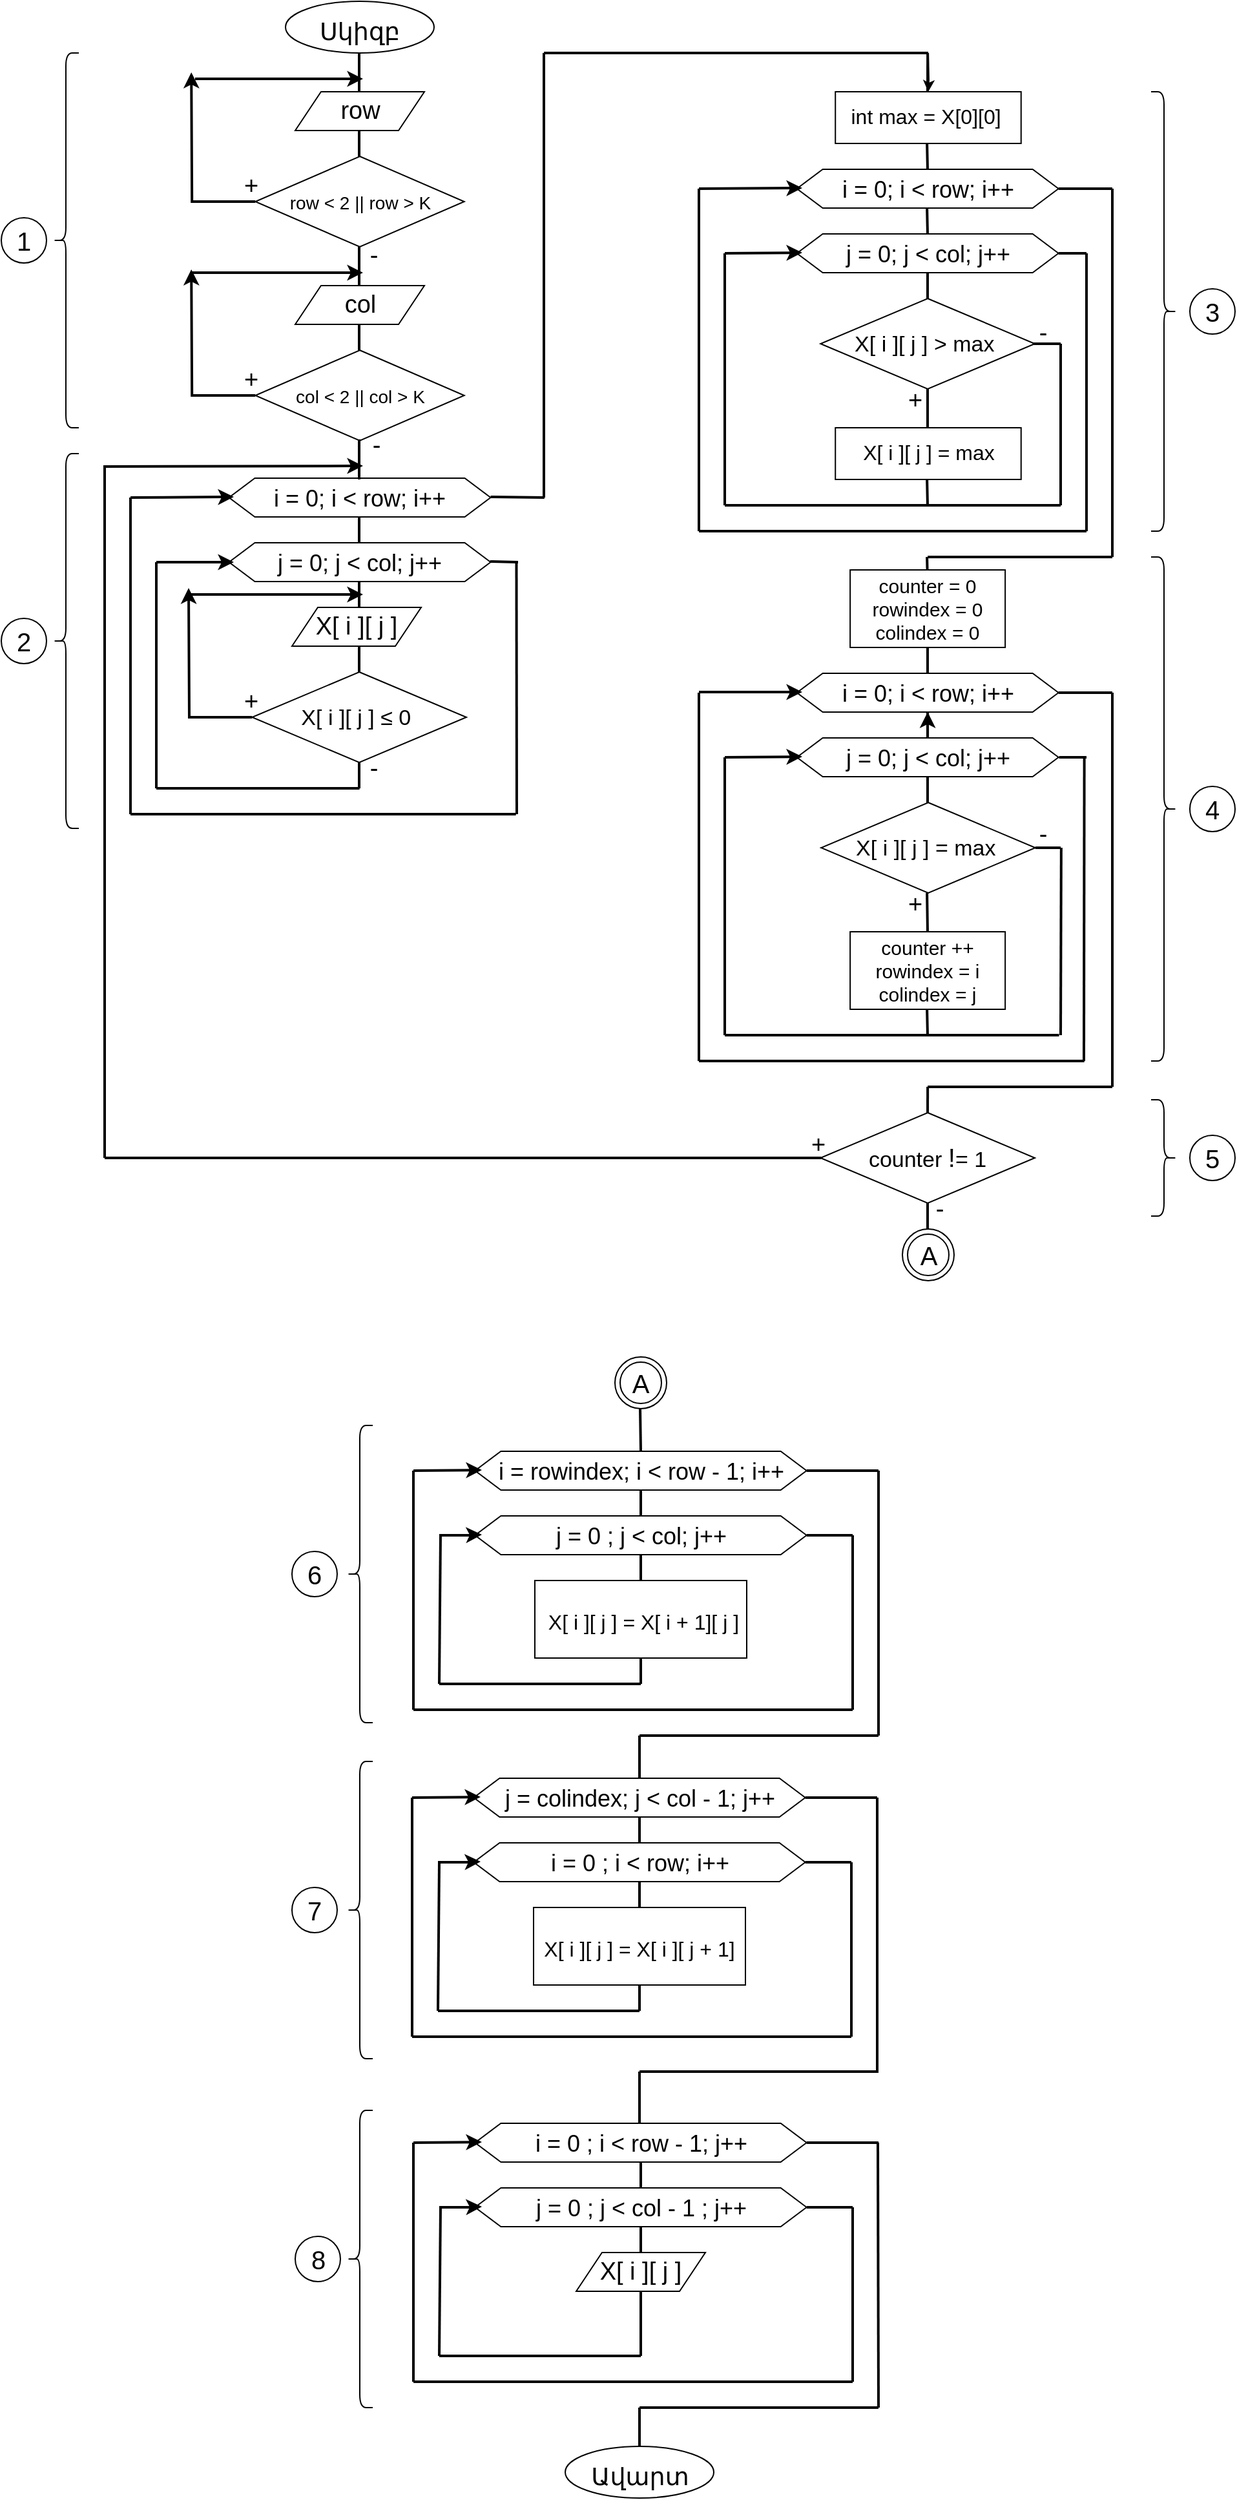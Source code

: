 <mxfile version="15.6.8" type="github">
  <diagram id="C5RBs43oDa-KdzZeNtuy" name="Page-1">
    <mxGraphModel dx="2209" dy="764" grid="1" gridSize="10" guides="1" tooltips="1" connect="1" arrows="1" fold="1" page="1" pageScale="1" pageWidth="827" pageHeight="1169" math="0" shadow="0">
      <root>
        <mxCell id="WIyWlLk6GJQsqaUBKTNV-0" />
        <mxCell id="WIyWlLk6GJQsqaUBKTNV-1" parent="WIyWlLk6GJQsqaUBKTNV-0" />
        <mxCell id="8WQcC468DqVq79VYUEjq-204" value="&lt;font style=&quot;font-size: 19px&quot;&gt;Սկիզբ&lt;/font&gt;" style="ellipse;whiteSpace=wrap;html=1;fontSize=25;fontColor=default;strokeColor=default;fillColor=default;" parent="WIyWlLk6GJQsqaUBKTNV-1" vertex="1">
          <mxGeometry x="111" y="88" width="115" height="40" as="geometry" />
        </mxCell>
        <mxCell id="8WQcC468DqVq79VYUEjq-205" value="row" style="shape=parallelogram;perimeter=parallelogramPerimeter;whiteSpace=wrap;html=1;fixedSize=1;fontSize=19;fontColor=default;strokeColor=default;fillColor=default;" parent="WIyWlLk6GJQsqaUBKTNV-1" vertex="1">
          <mxGeometry x="118.5" y="158" width="100" height="30" as="geometry" />
        </mxCell>
        <mxCell id="8WQcC468DqVq79VYUEjq-206" value="col" style="shape=parallelogram;perimeter=parallelogramPerimeter;whiteSpace=wrap;html=1;fixedSize=1;fontSize=19;fontColor=default;strokeColor=default;fillColor=default;" parent="WIyWlLk6GJQsqaUBKTNV-1" vertex="1">
          <mxGeometry x="118.5" y="308" width="100" height="30" as="geometry" />
        </mxCell>
        <mxCell id="8WQcC468DqVq79VYUEjq-207" value="" style="endArrow=none;html=1;rounded=0;labelBackgroundColor=default;fontSize=19;fontColor=default;strokeColor=default;strokeWidth=2;fillColor=default;" parent="WIyWlLk6GJQsqaUBKTNV-1" edge="1">
          <mxGeometry width="50" height="50" relative="1" as="geometry">
            <mxPoint x="168" y="158" as="sourcePoint" />
            <mxPoint x="168" y="128" as="targetPoint" />
          </mxGeometry>
        </mxCell>
        <mxCell id="8WQcC468DqVq79VYUEjq-208" value="" style="edgeStyle=orthogonalEdgeStyle;rounded=0;orthogonalLoop=1;jettySize=auto;html=1;labelBackgroundColor=default;fontSize=22;fontColor=default;strokeColor=default;strokeWidth=2;fillColor=default;" parent="WIyWlLk6GJQsqaUBKTNV-1" source="8WQcC468DqVq79VYUEjq-209" edge="1">
          <mxGeometry relative="1" as="geometry">
            <mxPoint x="38.1" y="143" as="targetPoint" />
          </mxGeometry>
        </mxCell>
        <mxCell id="8WQcC468DqVq79VYUEjq-209" value="&lt;font style=&quot;font-size: 14px&quot;&gt;row &amp;lt; 2 || row &amp;gt; K&lt;/font&gt;" style="rhombus;whiteSpace=wrap;html=1;fontSize=19;fontColor=default;strokeColor=default;fillColor=default;" parent="WIyWlLk6GJQsqaUBKTNV-1" vertex="1">
          <mxGeometry x="87.64" y="208" width="161.72" height="70" as="geometry" />
        </mxCell>
        <mxCell id="8WQcC468DqVq79VYUEjq-210" value="" style="endArrow=none;html=1;rounded=0;labelBackgroundColor=default;fontSize=14;fontColor=default;strokeColor=default;strokeWidth=2;fillColor=default;" parent="WIyWlLk6GJQsqaUBKTNV-1" edge="1">
          <mxGeometry width="50" height="50" relative="1" as="geometry">
            <mxPoint x="168" y="208" as="sourcePoint" />
            <mxPoint x="167.99" y="188" as="targetPoint" />
          </mxGeometry>
        </mxCell>
        <mxCell id="8WQcC468DqVq79VYUEjq-211" value="" style="endArrow=classic;html=1;rounded=0;labelBackgroundColor=default;fontSize=22;fontColor=default;strokeColor=default;strokeWidth=2;fillColor=default;" parent="WIyWlLk6GJQsqaUBKTNV-1" edge="1">
          <mxGeometry width="50" height="50" relative="1" as="geometry">
            <mxPoint x="41" y="148" as="sourcePoint" />
            <mxPoint x="171" y="148" as="targetPoint" />
          </mxGeometry>
        </mxCell>
        <mxCell id="8WQcC468DqVq79VYUEjq-212" value="" style="edgeStyle=orthogonalEdgeStyle;rounded=0;orthogonalLoop=1;jettySize=auto;html=1;labelBackgroundColor=default;fontSize=22;fontColor=default;strokeColor=default;strokeWidth=2;fillColor=default;" parent="WIyWlLk6GJQsqaUBKTNV-1" source="8WQcC468DqVq79VYUEjq-213" edge="1">
          <mxGeometry relative="1" as="geometry">
            <mxPoint x="38.1" y="295.5" as="targetPoint" />
          </mxGeometry>
        </mxCell>
        <mxCell id="8WQcC468DqVq79VYUEjq-213" value="&lt;font style=&quot;font-size: 14px&quot;&gt;col &amp;lt; 2 || col &amp;gt; K&lt;/font&gt;" style="rhombus;whiteSpace=wrap;html=1;fontSize=19;fontColor=default;strokeColor=default;fillColor=default;" parent="WIyWlLk6GJQsqaUBKTNV-1" vertex="1">
          <mxGeometry x="87.64" y="358" width="161.72" height="70" as="geometry" />
        </mxCell>
        <mxCell id="8WQcC468DqVq79VYUEjq-214" value="" style="endArrow=none;html=1;rounded=0;labelBackgroundColor=default;fontSize=22;fontColor=default;strokeColor=default;strokeWidth=2;fillColor=default;" parent="WIyWlLk6GJQsqaUBKTNV-1" edge="1">
          <mxGeometry width="50" height="50" relative="1" as="geometry">
            <mxPoint x="168" y="338" as="sourcePoint" />
            <mxPoint x="168" y="348" as="targetPoint" />
            <Array as="points">
              <mxPoint x="168" y="358" />
            </Array>
          </mxGeometry>
        </mxCell>
        <mxCell id="8WQcC468DqVq79VYUEjq-215" value="" style="endArrow=none;html=1;rounded=0;labelBackgroundColor=default;fontSize=22;fontColor=default;strokeColor=default;strokeWidth=2;fillColor=default;" parent="WIyWlLk6GJQsqaUBKTNV-1" edge="1">
          <mxGeometry width="50" height="50" relative="1" as="geometry">
            <mxPoint x="168" y="278" as="sourcePoint" />
            <mxPoint x="168" y="308" as="targetPoint" />
          </mxGeometry>
        </mxCell>
        <mxCell id="8WQcC468DqVq79VYUEjq-216" value="" style="endArrow=none;html=1;rounded=0;labelBackgroundColor=default;fontSize=22;fontColor=default;strokeColor=default;strokeWidth=2;fillColor=default;" parent="WIyWlLk6GJQsqaUBKTNV-1" edge="1">
          <mxGeometry width="50" height="50" relative="1" as="geometry">
            <mxPoint x="37.64" y="298" as="sourcePoint" />
            <mxPoint x="87.64" y="298" as="targetPoint" />
          </mxGeometry>
        </mxCell>
        <mxCell id="8WQcC468DqVq79VYUEjq-217" value="" style="endArrow=classic;html=1;rounded=0;labelBackgroundColor=default;fontSize=22;fontColor=default;strokeColor=default;strokeWidth=2;fillColor=default;" parent="WIyWlLk6GJQsqaUBKTNV-1" edge="1">
          <mxGeometry width="50" height="50" relative="1" as="geometry">
            <mxPoint x="81" y="298" as="sourcePoint" />
            <mxPoint x="171" y="298" as="targetPoint" />
          </mxGeometry>
        </mxCell>
        <mxCell id="8WQcC468DqVq79VYUEjq-218" value="&lt;font style=&quot;font-size: 18px&quot;&gt;i = 0; i &amp;lt; row; i++&lt;/font&gt;" style="shape=hexagon;perimeter=hexagonPerimeter2;whiteSpace=wrap;html=1;fixedSize=1;fontSize=22;fontColor=default;strokeColor=default;fillColor=default;" parent="WIyWlLk6GJQsqaUBKTNV-1" vertex="1">
          <mxGeometry x="67.25" y="457" width="202.5" height="30" as="geometry" />
        </mxCell>
        <mxCell id="8WQcC468DqVq79VYUEjq-219" value="&lt;font style=&quot;font-size: 18px&quot;&gt;j = 0; j &amp;lt; col; j++&lt;/font&gt;" style="shape=hexagon;perimeter=hexagonPerimeter2;whiteSpace=wrap;html=1;fixedSize=1;fontSize=22;fontColor=default;strokeColor=default;fillColor=default;" parent="WIyWlLk6GJQsqaUBKTNV-1" vertex="1">
          <mxGeometry x="67.25" y="507" width="202.5" height="30" as="geometry" />
        </mxCell>
        <mxCell id="8WQcC468DqVq79VYUEjq-220" value="" style="endArrow=none;html=1;rounded=0;labelBackgroundColor=default;fontSize=18;fontColor=default;strokeColor=default;strokeWidth=2;fillColor=default;" parent="WIyWlLk6GJQsqaUBKTNV-1" edge="1">
          <mxGeometry width="50" height="50" relative="1" as="geometry">
            <mxPoint x="168" y="507" as="sourcePoint" />
            <mxPoint x="168" y="487" as="targetPoint" />
          </mxGeometry>
        </mxCell>
        <mxCell id="8WQcC468DqVq79VYUEjq-221" value="X[ i ][ j ]" style="shape=parallelogram;perimeter=parallelogramPerimeter;whiteSpace=wrap;html=1;fixedSize=1;fontSize=19;fontColor=default;strokeColor=default;fillColor=default;" parent="WIyWlLk6GJQsqaUBKTNV-1" vertex="1">
          <mxGeometry x="116" y="557" width="100" height="30" as="geometry" />
        </mxCell>
        <mxCell id="8WQcC468DqVq79VYUEjq-222" value="" style="edgeStyle=orthogonalEdgeStyle;rounded=0;orthogonalLoop=1;jettySize=auto;html=1;labelBackgroundColor=default;fontSize=17;fontColor=default;strokeColor=default;strokeWidth=2;fillColor=default;" parent="WIyWlLk6GJQsqaUBKTNV-1" source="8WQcC468DqVq79VYUEjq-223" edge="1">
          <mxGeometry relative="1" as="geometry">
            <mxPoint x="36" y="542" as="targetPoint" />
          </mxGeometry>
        </mxCell>
        <mxCell id="8WQcC468DqVq79VYUEjq-223" value="&lt;font style=&quot;font-size: 17px&quot;&gt;X[ i ][ j ]&amp;nbsp;≤ 0&amp;nbsp;&lt;/font&gt;" style="rhombus;whiteSpace=wrap;html=1;fontSize=19;fontColor=default;strokeColor=default;fillColor=default;" parent="WIyWlLk6GJQsqaUBKTNV-1" vertex="1">
          <mxGeometry x="85.14" y="607" width="165.86" height="70" as="geometry" />
        </mxCell>
        <mxCell id="8WQcC468DqVq79VYUEjq-224" value="" style="endArrow=none;html=1;rounded=0;labelBackgroundColor=default;fontSize=17;fontColor=default;strokeColor=default;strokeWidth=2;fillColor=default;" parent="WIyWlLk6GJQsqaUBKTNV-1" edge="1">
          <mxGeometry width="50" height="50" relative="1" as="geometry">
            <mxPoint x="168" y="557" as="sourcePoint" />
            <mxPoint x="168" y="537" as="targetPoint" />
          </mxGeometry>
        </mxCell>
        <mxCell id="8WQcC468DqVq79VYUEjq-225" value="" style="endArrow=none;html=1;rounded=0;labelBackgroundColor=default;fontSize=17;fontColor=default;strokeColor=default;strokeWidth=2;fillColor=default;" parent="WIyWlLk6GJQsqaUBKTNV-1" edge="1">
          <mxGeometry width="50" height="50" relative="1" as="geometry">
            <mxPoint x="168" y="607" as="sourcePoint" />
            <mxPoint x="168" y="587" as="targetPoint" />
          </mxGeometry>
        </mxCell>
        <mxCell id="8WQcC468DqVq79VYUEjq-226" value="" style="endArrow=classic;html=1;rounded=0;labelBackgroundColor=default;fontSize=17;fontColor=default;strokeColor=default;strokeWidth=2;fillColor=default;" parent="WIyWlLk6GJQsqaUBKTNV-1" edge="1">
          <mxGeometry width="50" height="50" relative="1" as="geometry">
            <mxPoint x="37.25" y="547" as="sourcePoint" />
            <mxPoint x="171" y="547" as="targetPoint" />
          </mxGeometry>
        </mxCell>
        <mxCell id="8WQcC468DqVq79VYUEjq-227" value="" style="endArrow=none;html=1;rounded=0;labelBackgroundColor=default;fontSize=17;fontColor=default;strokeColor=default;strokeWidth=2;fillColor=default;" parent="WIyWlLk6GJQsqaUBKTNV-1" edge="1">
          <mxGeometry width="50" height="50" relative="1" as="geometry">
            <mxPoint x="168" y="697" as="sourcePoint" />
            <mxPoint x="168" y="677" as="targetPoint" />
          </mxGeometry>
        </mxCell>
        <mxCell id="8WQcC468DqVq79VYUEjq-228" value="" style="endArrow=none;html=1;rounded=0;labelBackgroundColor=default;fontSize=16;fontColor=default;strokeColor=default;strokeWidth=2;fillColor=default;" parent="WIyWlLk6GJQsqaUBKTNV-1" edge="1">
          <mxGeometry width="50" height="50" relative="1" as="geometry">
            <mxPoint x="11" y="697" as="sourcePoint" />
            <mxPoint x="168.3" y="697" as="targetPoint" />
          </mxGeometry>
        </mxCell>
        <mxCell id="8WQcC468DqVq79VYUEjq-229" value="" style="endArrow=classic;html=1;rounded=0;labelBackgroundColor=default;fontSize=16;fontColor=default;strokeColor=default;strokeWidth=2;fillColor=default;" parent="WIyWlLk6GJQsqaUBKTNV-1" edge="1">
          <mxGeometry width="50" height="50" relative="1" as="geometry">
            <mxPoint x="11" y="522" as="sourcePoint" />
            <mxPoint x="71" y="522" as="targetPoint" />
          </mxGeometry>
        </mxCell>
        <mxCell id="8WQcC468DqVq79VYUEjq-230" value="" style="endArrow=none;html=1;rounded=0;labelBackgroundColor=default;fontSize=16;fontColor=default;strokeColor=default;strokeWidth=2;fillColor=default;startArrow=none;" parent="WIyWlLk6GJQsqaUBKTNV-1" edge="1">
          <mxGeometry width="50" height="50" relative="1" as="geometry">
            <mxPoint x="11" y="522" as="sourcePoint" />
            <mxPoint x="11" y="527" as="targetPoint" />
          </mxGeometry>
        </mxCell>
        <mxCell id="8WQcC468DqVq79VYUEjq-231" value="" style="endArrow=none;html=1;rounded=0;labelBackgroundColor=default;fontSize=16;fontColor=default;strokeColor=default;strokeWidth=2;fillColor=default;" parent="WIyWlLk6GJQsqaUBKTNV-1" edge="1">
          <mxGeometry width="50" height="50" relative="1" as="geometry">
            <mxPoint x="11" y="697" as="sourcePoint" />
            <mxPoint x="11" y="522" as="targetPoint" />
          </mxGeometry>
        </mxCell>
        <mxCell id="8WQcC468DqVq79VYUEjq-232" value="" style="endArrow=none;html=1;rounded=0;labelBackgroundColor=default;fontSize=16;fontColor=default;strokeColor=default;strokeWidth=2;fillColor=default;" parent="WIyWlLk6GJQsqaUBKTNV-1" edge="1">
          <mxGeometry width="50" height="50" relative="1" as="geometry">
            <mxPoint x="269.32" y="521.5" as="sourcePoint" />
            <mxPoint x="291" y="522" as="targetPoint" />
          </mxGeometry>
        </mxCell>
        <mxCell id="8WQcC468DqVq79VYUEjq-233" value="" style="endArrow=none;html=1;rounded=0;labelBackgroundColor=default;fontSize=16;fontColor=default;strokeColor=default;strokeWidth=2;fillColor=default;" parent="WIyWlLk6GJQsqaUBKTNV-1" edge="1">
          <mxGeometry width="50" height="50" relative="1" as="geometry">
            <mxPoint x="290" y="717" as="sourcePoint" />
            <mxPoint x="289.75" y="522" as="targetPoint" />
          </mxGeometry>
        </mxCell>
        <mxCell id="8WQcC468DqVq79VYUEjq-234" value="" style="endArrow=none;html=1;rounded=0;labelBackgroundColor=default;fontSize=16;fontColor=default;strokeColor=default;strokeWidth=2;fillColor=default;startArrow=none;" parent="WIyWlLk6GJQsqaUBKTNV-1" edge="1">
          <mxGeometry width="50" height="50" relative="1" as="geometry">
            <mxPoint x="289.32" y="717" as="sourcePoint" />
            <mxPoint x="288.5" y="717" as="targetPoint" />
          </mxGeometry>
        </mxCell>
        <mxCell id="8WQcC468DqVq79VYUEjq-235" value="" style="endArrow=none;html=1;rounded=0;labelBackgroundColor=default;fontSize=16;fontColor=default;strokeColor=default;strokeWidth=2;fillColor=default;" parent="WIyWlLk6GJQsqaUBKTNV-1" edge="1">
          <mxGeometry width="50" height="50" relative="1" as="geometry">
            <mxPoint x="-9" y="717" as="sourcePoint" />
            <mxPoint x="289.32" y="717" as="targetPoint" />
          </mxGeometry>
        </mxCell>
        <mxCell id="8WQcC468DqVq79VYUEjq-236" value="" style="endArrow=none;html=1;rounded=0;labelBackgroundColor=default;fontSize=16;fontColor=default;strokeColor=default;strokeWidth=2;fillColor=default;entryX=0.475;entryY=0.45;entryDx=0;entryDy=0;entryPerimeter=0;" parent="WIyWlLk6GJQsqaUBKTNV-1" edge="1">
          <mxGeometry width="50" height="50" relative="1" as="geometry">
            <mxPoint x="-9" y="717" as="sourcePoint" />
            <mxPoint x="-9" y="472" as="targetPoint" />
          </mxGeometry>
        </mxCell>
        <mxCell id="8WQcC468DqVq79VYUEjq-237" value="" style="endArrow=classic;html=1;rounded=0;labelBackgroundColor=default;fontSize=16;fontColor=default;strokeColor=default;strokeWidth=2;fillColor=default;startArrow=none;" parent="WIyWlLk6GJQsqaUBKTNV-1" edge="1">
          <mxGeometry width="50" height="50" relative="1" as="geometry">
            <mxPoint x="-9" y="472" as="sourcePoint" />
            <mxPoint x="71" y="471.5" as="targetPoint" />
          </mxGeometry>
        </mxCell>
        <mxCell id="8WQcC468DqVq79VYUEjq-238" value="" style="endArrow=none;html=1;rounded=0;labelBackgroundColor=default;fontSize=16;fontColor=default;strokeColor=default;strokeWidth=2;fillColor=default;" parent="WIyWlLk6GJQsqaUBKTNV-1" edge="1">
          <mxGeometry width="50" height="50" relative="1" as="geometry">
            <mxPoint x="-9" y="471.5" as="sourcePoint" />
            <mxPoint x="-9" y="472" as="targetPoint" />
          </mxGeometry>
        </mxCell>
        <mxCell id="8WQcC468DqVq79VYUEjq-239" value="" style="endArrow=none;html=1;rounded=0;labelBackgroundColor=default;fontSize=16;fontColor=default;strokeColor=default;strokeWidth=2;fillColor=default;startArrow=none;" parent="WIyWlLk6GJQsqaUBKTNV-1" edge="1">
          <mxGeometry width="50" height="50" relative="1" as="geometry">
            <mxPoint x="311" y="463" as="sourcePoint" />
            <mxPoint x="311" y="463" as="targetPoint" />
          </mxGeometry>
        </mxCell>
        <mxCell id="8WQcC468DqVq79VYUEjq-240" value="&lt;font style=&quot;font-size: 16px&quot;&gt;int max = X[0][0]&amp;nbsp;&lt;/font&gt;" style="rounded=0;whiteSpace=wrap;html=1;fontSize=17;fontColor=default;strokeColor=default;fillColor=default;" parent="WIyWlLk6GJQsqaUBKTNV-1" vertex="1">
          <mxGeometry x="536.62" y="158" width="143.75" height="40" as="geometry" />
        </mxCell>
        <mxCell id="8WQcC468DqVq79VYUEjq-241" value="&lt;font style=&quot;font-size: 18px&quot;&gt;i = 0; i &amp;lt; row; i++&lt;/font&gt;" style="shape=hexagon;perimeter=hexagonPerimeter2;whiteSpace=wrap;html=1;fixedSize=1;fontSize=22;fontColor=default;strokeColor=default;fillColor=default;" parent="WIyWlLk6GJQsqaUBKTNV-1" vertex="1">
          <mxGeometry x="506.82" y="218" width="202.5" height="30" as="geometry" />
        </mxCell>
        <mxCell id="8WQcC468DqVq79VYUEjq-242" value="&lt;font style=&quot;font-size: 18px&quot;&gt;j = 0; j &amp;lt; col; j++&lt;/font&gt;" style="shape=hexagon;perimeter=hexagonPerimeter2;whiteSpace=wrap;html=1;fixedSize=1;fontSize=22;fontColor=default;strokeColor=default;fillColor=default;" parent="WIyWlLk6GJQsqaUBKTNV-1" vertex="1">
          <mxGeometry x="506.82" y="268" width="202.5" height="30" as="geometry" />
        </mxCell>
        <mxCell id="8WQcC468DqVq79VYUEjq-243" value="" style="endArrow=none;html=1;rounded=0;labelBackgroundColor=default;fontSize=16;fontColor=default;strokeColor=default;strokeWidth=2;fillColor=default;" parent="WIyWlLk6GJQsqaUBKTNV-1" edge="1">
          <mxGeometry width="50" height="50" relative="1" as="geometry">
            <mxPoint x="608" y="218" as="sourcePoint" />
            <mxPoint x="607.57" y="198" as="targetPoint" />
          </mxGeometry>
        </mxCell>
        <mxCell id="8WQcC468DqVq79VYUEjq-244" value="" style="endArrow=none;html=1;rounded=0;labelBackgroundColor=default;fontSize=16;fontColor=default;strokeColor=default;strokeWidth=2;fillColor=default;startArrow=none;" parent="WIyWlLk6GJQsqaUBKTNV-1" edge="1">
          <mxGeometry width="50" height="50" relative="1" as="geometry">
            <mxPoint x="608.07" y="128" as="sourcePoint" />
            <mxPoint x="608" y="128" as="targetPoint" />
          </mxGeometry>
        </mxCell>
        <mxCell id="8WQcC468DqVq79VYUEjq-245" value="" style="endArrow=none;html=1;rounded=0;labelBackgroundColor=default;fontSize=16;fontColor=default;strokeColor=default;strokeWidth=2;fillColor=default;" parent="WIyWlLk6GJQsqaUBKTNV-1" edge="1">
          <mxGeometry width="50" height="50" relative="1" as="geometry">
            <mxPoint x="608" y="158" as="sourcePoint" />
            <mxPoint x="608.07" y="128" as="targetPoint" />
          </mxGeometry>
        </mxCell>
        <mxCell id="8WQcC468DqVq79VYUEjq-246" value="" style="endArrow=none;html=1;rounded=0;labelBackgroundColor=default;fontSize=16;fontColor=default;strokeColor=default;strokeWidth=2;fillColor=default;" parent="WIyWlLk6GJQsqaUBKTNV-1" edge="1">
          <mxGeometry width="50" height="50" relative="1" as="geometry">
            <mxPoint x="608" y="268" as="sourcePoint" />
            <mxPoint x="607.57" y="248" as="targetPoint" />
          </mxGeometry>
        </mxCell>
        <mxCell id="8WQcC468DqVq79VYUEjq-247" value="&lt;font style=&quot;font-size: 17px&quot;&gt;X[ i ][ j ] &amp;gt; max&amp;nbsp;&lt;/font&gt;" style="rhombus;whiteSpace=wrap;html=1;fontSize=19;fontColor=default;strokeColor=default;fillColor=default;" parent="WIyWlLk6GJQsqaUBKTNV-1" vertex="1">
          <mxGeometry x="525.14" y="318" width="165.86" height="70" as="geometry" />
        </mxCell>
        <mxCell id="8WQcC468DqVq79VYUEjq-248" value="&lt;span style=&quot;font-size: 16px&quot;&gt;X[ i ][ j ] = max&lt;/span&gt;" style="rounded=0;whiteSpace=wrap;html=1;fontSize=17;fontColor=default;strokeColor=default;fillColor=default;" parent="WIyWlLk6GJQsqaUBKTNV-1" vertex="1">
          <mxGeometry x="536.62" y="418" width="143.75" height="40" as="geometry" />
        </mxCell>
        <mxCell id="8WQcC468DqVq79VYUEjq-249" value="" style="endArrow=none;html=1;rounded=0;labelBackgroundColor=default;fontSize=16;fontColor=default;strokeColor=default;strokeWidth=2;fillColor=default;" parent="WIyWlLk6GJQsqaUBKTNV-1" edge="1">
          <mxGeometry width="50" height="50" relative="1" as="geometry">
            <mxPoint x="608" y="418" as="sourcePoint" />
            <mxPoint x="608" y="388" as="targetPoint" />
          </mxGeometry>
        </mxCell>
        <mxCell id="8WQcC468DqVq79VYUEjq-250" value="" style="line;strokeWidth=2;html=1;fontSize=16;fontColor=default;fillColor=default;strokeColor=default;" parent="WIyWlLk6GJQsqaUBKTNV-1" vertex="1">
          <mxGeometry x="689.36" y="348" width="21.64" height="10" as="geometry" />
        </mxCell>
        <mxCell id="8WQcC468DqVq79VYUEjq-251" value="" style="endArrow=none;html=1;rounded=0;labelBackgroundColor=default;fontSize=16;fontColor=default;strokeColor=default;strokeWidth=2;fillColor=default;" parent="WIyWlLk6GJQsqaUBKTNV-1" edge="1">
          <mxGeometry width="50" height="50" relative="1" as="geometry">
            <mxPoint x="451" y="478" as="sourcePoint" />
            <mxPoint x="711" y="478" as="targetPoint" />
          </mxGeometry>
        </mxCell>
        <mxCell id="8WQcC468DqVq79VYUEjq-252" value="" style="endArrow=none;html=1;rounded=0;labelBackgroundColor=default;fontSize=16;fontColor=default;strokeColor=default;strokeWidth=2;fillColor=default;entryX=0.475;entryY=0.425;entryDx=0;entryDy=0;entryPerimeter=0;" parent="WIyWlLk6GJQsqaUBKTNV-1" edge="1">
          <mxGeometry width="50" height="50" relative="1" as="geometry">
            <mxPoint x="451" y="478" as="sourcePoint" />
            <mxPoint x="451" y="283" as="targetPoint" />
          </mxGeometry>
        </mxCell>
        <mxCell id="8WQcC468DqVq79VYUEjq-253" value="" style="endArrow=none;html=1;rounded=0;labelBackgroundColor=default;fontSize=16;fontColor=default;strokeColor=default;strokeWidth=2;fillColor=default;" parent="WIyWlLk6GJQsqaUBKTNV-1" edge="1">
          <mxGeometry width="50" height="50" relative="1" as="geometry">
            <mxPoint x="608" y="318" as="sourcePoint" />
            <mxPoint x="608" y="298" as="targetPoint" />
          </mxGeometry>
        </mxCell>
        <mxCell id="8WQcC468DqVq79VYUEjq-254" value="" style="endArrow=none;html=1;rounded=0;labelBackgroundColor=default;fontSize=16;fontColor=default;strokeColor=default;strokeWidth=2;fillColor=default;" parent="WIyWlLk6GJQsqaUBKTNV-1" edge="1">
          <mxGeometry width="50" height="50" relative="1" as="geometry">
            <mxPoint x="608" y="478" as="sourcePoint" />
            <mxPoint x="607.57" y="458" as="targetPoint" />
          </mxGeometry>
        </mxCell>
        <mxCell id="8WQcC468DqVq79VYUEjq-255" value="" style="endArrow=classic;html=1;rounded=0;labelBackgroundColor=default;fontSize=16;fontColor=default;strokeColor=default;strokeWidth=2;fillColor=default;startArrow=none;" parent="WIyWlLk6GJQsqaUBKTNV-1" edge="1">
          <mxGeometry width="50" height="50" relative="1" as="geometry">
            <mxPoint x="451" y="283" as="sourcePoint" />
            <mxPoint x="511" y="282.5" as="targetPoint" />
          </mxGeometry>
        </mxCell>
        <mxCell id="8WQcC468DqVq79VYUEjq-256" value="" style="endArrow=none;html=1;rounded=0;labelBackgroundColor=default;fontSize=16;fontColor=default;strokeColor=default;strokeWidth=2;fillColor=default;" parent="WIyWlLk6GJQsqaUBKTNV-1" edge="1">
          <mxGeometry width="50" height="50" relative="1" as="geometry">
            <mxPoint x="451" y="283" as="sourcePoint" />
            <mxPoint x="451" y="283" as="targetPoint" />
          </mxGeometry>
        </mxCell>
        <mxCell id="8WQcC468DqVq79VYUEjq-257" value="" style="line;strokeWidth=2;html=1;fontSize=16;fontColor=default;fillColor=default;strokeColor=default;" parent="WIyWlLk6GJQsqaUBKTNV-1" vertex="1">
          <mxGeometry x="709.32" y="278" width="21.68" height="10" as="geometry" />
        </mxCell>
        <mxCell id="8WQcC468DqVq79VYUEjq-258" value="" style="endArrow=none;html=1;rounded=0;labelBackgroundColor=default;fontSize=16;fontColor=default;strokeColor=default;strokeWidth=2;fillColor=default;" parent="WIyWlLk6GJQsqaUBKTNV-1" edge="1">
          <mxGeometry width="50" height="50" relative="1" as="geometry">
            <mxPoint x="731" y="398" as="sourcePoint" />
            <mxPoint x="731" y="283" as="targetPoint" />
          </mxGeometry>
        </mxCell>
        <mxCell id="8WQcC468DqVq79VYUEjq-259" value="" style="endArrow=none;html=1;rounded=0;labelBackgroundColor=default;fontSize=16;fontColor=default;strokeColor=default;strokeWidth=2;fillColor=default;" parent="WIyWlLk6GJQsqaUBKTNV-1" edge="1">
          <mxGeometry width="50" height="50" relative="1" as="geometry">
            <mxPoint x="711" y="478" as="sourcePoint" />
            <mxPoint x="711" y="353" as="targetPoint" />
          </mxGeometry>
        </mxCell>
        <mxCell id="8WQcC468DqVq79VYUEjq-260" value="" style="endArrow=none;html=1;rounded=0;labelBackgroundColor=default;fontSize=16;fontColor=default;strokeColor=default;strokeWidth=2;fillColor=default;" parent="WIyWlLk6GJQsqaUBKTNV-1" edge="1">
          <mxGeometry width="50" height="50" relative="1" as="geometry">
            <mxPoint x="731" y="498" as="sourcePoint" />
            <mxPoint x="731" y="393" as="targetPoint" />
          </mxGeometry>
        </mxCell>
        <mxCell id="8WQcC468DqVq79VYUEjq-261" value="" style="endArrow=none;html=1;rounded=0;labelBackgroundColor=default;fontSize=16;fontColor=default;strokeColor=default;strokeWidth=2;fillColor=default;" parent="WIyWlLk6GJQsqaUBKTNV-1" edge="1">
          <mxGeometry width="50" height="50" relative="1" as="geometry">
            <mxPoint x="431" y="498" as="sourcePoint" />
            <mxPoint x="731" y="498" as="targetPoint" />
          </mxGeometry>
        </mxCell>
        <mxCell id="8WQcC468DqVq79VYUEjq-262" value="" style="endArrow=none;html=1;rounded=0;labelBackgroundColor=default;fontSize=16;fontColor=default;strokeColor=default;strokeWidth=2;fillColor=default;entryX=0.475;entryY=0.4;entryDx=0;entryDy=0;entryPerimeter=0;" parent="WIyWlLk6GJQsqaUBKTNV-1" edge="1">
          <mxGeometry width="50" height="50" relative="1" as="geometry">
            <mxPoint x="431" y="498" as="sourcePoint" />
            <mxPoint x="431" y="233" as="targetPoint" />
          </mxGeometry>
        </mxCell>
        <mxCell id="8WQcC468DqVq79VYUEjq-263" value="" style="endArrow=classic;html=1;rounded=0;labelBackgroundColor=default;fontSize=16;fontColor=default;strokeColor=default;strokeWidth=2;fillColor=default;" parent="WIyWlLk6GJQsqaUBKTNV-1" edge="1">
          <mxGeometry width="50" height="50" relative="1" as="geometry">
            <mxPoint x="431" y="233" as="sourcePoint" />
            <mxPoint x="511" y="232.5" as="targetPoint" />
          </mxGeometry>
        </mxCell>
        <mxCell id="8WQcC468DqVq79VYUEjq-264" value="" style="line;strokeWidth=2;html=1;fontSize=16;fontColor=default;fillColor=default;strokeColor=default;" parent="WIyWlLk6GJQsqaUBKTNV-1" vertex="1">
          <mxGeometry x="709.32" y="228" width="41.68" height="10" as="geometry" />
        </mxCell>
        <mxCell id="8WQcC468DqVq79VYUEjq-265" value="" style="endArrow=none;html=1;rounded=0;labelBackgroundColor=default;fontSize=16;fontColor=default;strokeColor=default;strokeWidth=2;fillColor=default;" parent="WIyWlLk6GJQsqaUBKTNV-1" edge="1">
          <mxGeometry width="50" height="50" relative="1" as="geometry">
            <mxPoint x="751" y="518" as="sourcePoint" />
            <mxPoint x="751" y="233" as="targetPoint" />
          </mxGeometry>
        </mxCell>
        <mxCell id="8WQcC468DqVq79VYUEjq-266" value="" style="endArrow=none;html=1;rounded=0;labelBackgroundColor=default;fontSize=16;fontColor=default;strokeColor=default;strokeWidth=2;fillColor=default;exitX=0.598;exitY=0.55;exitDx=0;exitDy=0;exitPerimeter=0;" parent="WIyWlLk6GJQsqaUBKTNV-1" edge="1">
          <mxGeometry width="50" height="50" relative="1" as="geometry">
            <mxPoint x="608.07" y="518" as="sourcePoint" />
            <mxPoint x="751" y="518" as="targetPoint" />
          </mxGeometry>
        </mxCell>
        <mxCell id="8WQcC468DqVq79VYUEjq-267" value="" style="endArrow=none;html=1;rounded=0;labelBackgroundColor=default;fontSize=16;fontColor=default;strokeColor=default;strokeWidth=2;fillColor=default;" parent="WIyWlLk6GJQsqaUBKTNV-1" edge="1">
          <mxGeometry width="50" height="50" relative="1" as="geometry">
            <mxPoint x="608" y="538" as="sourcePoint" />
            <mxPoint x="607.57" y="518" as="targetPoint" />
          </mxGeometry>
        </mxCell>
        <mxCell id="8WQcC468DqVq79VYUEjq-268" value="&lt;font style=&quot;font-size: 15px&quot;&gt;counter = 0&lt;br&gt;rowindex = 0&lt;br&gt;colindex = 0&lt;/font&gt;" style="rounded=0;whiteSpace=wrap;html=1;fontColor=default;strokeColor=default;fillColor=default;" parent="WIyWlLk6GJQsqaUBKTNV-1" vertex="1">
          <mxGeometry x="548.07" y="528" width="120" height="60" as="geometry" />
        </mxCell>
        <mxCell id="8WQcC468DqVq79VYUEjq-269" value="&lt;font style=&quot;font-size: 18px&quot;&gt;i = 0; i &amp;lt; row; i++&lt;/font&gt;" style="shape=hexagon;perimeter=hexagonPerimeter2;whiteSpace=wrap;html=1;fixedSize=1;fontSize=22;fontColor=default;strokeColor=default;fillColor=default;" parent="WIyWlLk6GJQsqaUBKTNV-1" vertex="1">
          <mxGeometry x="506.82" y="608" width="202.5" height="30" as="geometry" />
        </mxCell>
        <mxCell id="8WQcC468DqVq79VYUEjq-270" value="" style="edgeStyle=orthogonalEdgeStyle;rounded=0;orthogonalLoop=1;jettySize=auto;html=1;fontSize=20;strokeWidth=2;" parent="WIyWlLk6GJQsqaUBKTNV-1" source="8WQcC468DqVq79VYUEjq-271" target="8WQcC468DqVq79VYUEjq-269" edge="1">
          <mxGeometry relative="1" as="geometry" />
        </mxCell>
        <mxCell id="8WQcC468DqVq79VYUEjq-271" value="&lt;font style=&quot;font-size: 18px&quot;&gt;j = 0; j &amp;lt; col; j++&lt;/font&gt;" style="shape=hexagon;perimeter=hexagonPerimeter2;whiteSpace=wrap;html=1;fixedSize=1;fontSize=22;fontColor=default;strokeColor=default;fillColor=default;" parent="WIyWlLk6GJQsqaUBKTNV-1" vertex="1">
          <mxGeometry x="506.82" y="658" width="202.5" height="30" as="geometry" />
        </mxCell>
        <mxCell id="8WQcC468DqVq79VYUEjq-272" value="" style="endArrow=none;html=1;rounded=0;fontSize=15;fontColor=default;strokeColor=default;fillColor=default;labelBackgroundColor=default;endSize=6;strokeWidth=2;" parent="WIyWlLk6GJQsqaUBKTNV-1" edge="1">
          <mxGeometry width="50" height="50" relative="1" as="geometry">
            <mxPoint x="608" y="608" as="sourcePoint" />
            <mxPoint x="608" y="588" as="targetPoint" />
          </mxGeometry>
        </mxCell>
        <mxCell id="8WQcC468DqVq79VYUEjq-273" value="" style="endArrow=none;html=1;rounded=0;labelBackgroundColor=default;fontSize=15;fontColor=default;endSize=6;strokeColor=default;strokeWidth=2;fillColor=default;" parent="WIyWlLk6GJQsqaUBKTNV-1" edge="1">
          <mxGeometry width="50" height="50" relative="1" as="geometry">
            <mxPoint x="608" y="658" as="sourcePoint" />
            <mxPoint x="608" y="638" as="targetPoint" />
          </mxGeometry>
        </mxCell>
        <mxCell id="8WQcC468DqVq79VYUEjq-274" value="&lt;font style=&quot;font-size: 17px&quot;&gt;X[ i ][ j ] = max&amp;nbsp;&lt;/font&gt;" style="rhombus;whiteSpace=wrap;html=1;fontSize=19;fontColor=default;strokeColor=default;fillColor=default;" parent="WIyWlLk6GJQsqaUBKTNV-1" vertex="1">
          <mxGeometry x="525.57" y="708" width="165.86" height="70" as="geometry" />
        </mxCell>
        <mxCell id="8WQcC468DqVq79VYUEjq-275" value="" style="endArrow=none;html=1;rounded=0;labelBackgroundColor=default;fontSize=15;fontColor=default;endSize=6;strokeColor=default;strokeWidth=2;fillColor=default;" parent="WIyWlLk6GJQsqaUBKTNV-1" edge="1">
          <mxGeometry width="50" height="50" relative="1" as="geometry">
            <mxPoint x="608" y="708" as="sourcePoint" />
            <mxPoint x="608" y="688" as="targetPoint" />
          </mxGeometry>
        </mxCell>
        <mxCell id="8WQcC468DqVq79VYUEjq-276" value="" style="endArrow=none;html=1;rounded=0;labelBackgroundColor=default;fontSize=15;fontColor=default;endSize=6;strokeColor=default;strokeWidth=2;fillColor=default;" parent="WIyWlLk6GJQsqaUBKTNV-1" edge="1">
          <mxGeometry width="50" height="50" relative="1" as="geometry">
            <mxPoint x="608" y="808" as="sourcePoint" />
            <mxPoint x="607.57" y="778" as="targetPoint" />
          </mxGeometry>
        </mxCell>
        <mxCell id="8WQcC468DqVq79VYUEjq-277" value="&lt;font style=&quot;font-size: 15px&quot;&gt;counter ++&lt;br&gt;rowindex = i&lt;br&gt;colindex = j&lt;/font&gt;" style="rounded=0;whiteSpace=wrap;html=1;fontColor=default;strokeColor=default;fillColor=default;" parent="WIyWlLk6GJQsqaUBKTNV-1" vertex="1">
          <mxGeometry x="548.07" y="808" width="120" height="60" as="geometry" />
        </mxCell>
        <mxCell id="8WQcC468DqVq79VYUEjq-278" value="" style="line;strokeWidth=2;html=1;fontSize=15;fontColor=default;fillColor=default;strokeColor=default;labelBackgroundColor=default;" parent="WIyWlLk6GJQsqaUBKTNV-1" vertex="1">
          <mxGeometry x="691.43" y="738" width="19.57" height="10" as="geometry" />
        </mxCell>
        <mxCell id="8WQcC468DqVq79VYUEjq-279" value="" style="endArrow=none;html=1;rounded=0;labelBackgroundColor=default;fontSize=15;fontColor=default;endSize=6;strokeColor=default;strokeWidth=2;fillColor=default;entryX=0.514;entryY=0.625;entryDx=0;entryDy=0;entryPerimeter=0;" parent="WIyWlLk6GJQsqaUBKTNV-1" edge="1">
          <mxGeometry width="50" height="50" relative="1" as="geometry">
            <mxPoint x="711" y="888" as="sourcePoint" />
            <mxPoint x="711.43" y="743" as="targetPoint" />
          </mxGeometry>
        </mxCell>
        <mxCell id="8WQcC468DqVq79VYUEjq-280" value="" style="endArrow=none;html=1;rounded=0;labelBackgroundColor=default;fontSize=15;fontColor=default;endSize=6;strokeColor=default;strokeWidth=2;fillColor=default;" parent="WIyWlLk6GJQsqaUBKTNV-1" edge="1">
          <mxGeometry width="50" height="50" relative="1" as="geometry">
            <mxPoint x="451" y="888" as="sourcePoint" />
            <mxPoint x="709.75" y="888" as="targetPoint" />
          </mxGeometry>
        </mxCell>
        <mxCell id="8WQcC468DqVq79VYUEjq-281" value="" style="endArrow=none;html=1;rounded=0;labelBackgroundColor=default;fontSize=15;fontColor=default;endSize=6;strokeColor=default;strokeWidth=2;fillColor=default;" parent="WIyWlLk6GJQsqaUBKTNV-1" edge="1">
          <mxGeometry width="50" height="50" relative="1" as="geometry">
            <mxPoint x="608" y="888" as="sourcePoint" />
            <mxPoint x="607.57" y="868" as="targetPoint" />
          </mxGeometry>
        </mxCell>
        <mxCell id="8WQcC468DqVq79VYUEjq-282" value="" style="endArrow=none;html=1;rounded=0;labelBackgroundColor=default;fontSize=15;fontColor=default;endSize=6;strokeColor=default;strokeWidth=2;fillColor=default;entryX=0.475;entryY=0.4;entryDx=0;entryDy=0;entryPerimeter=0;" parent="WIyWlLk6GJQsqaUBKTNV-1" edge="1">
          <mxGeometry width="50" height="50" relative="1" as="geometry">
            <mxPoint x="451" y="888" as="sourcePoint" />
            <mxPoint x="451" y="673" as="targetPoint" />
          </mxGeometry>
        </mxCell>
        <mxCell id="8WQcC468DqVq79VYUEjq-283" value="" style="endArrow=classic;html=1;rounded=0;labelBackgroundColor=default;fontSize=15;fontColor=default;endSize=6;strokeColor=default;strokeWidth=2;fillColor=default;startArrow=none;" parent="WIyWlLk6GJQsqaUBKTNV-1" edge="1">
          <mxGeometry width="50" height="50" relative="1" as="geometry">
            <mxPoint x="451" y="673" as="sourcePoint" />
            <mxPoint x="511" y="672.5" as="targetPoint" />
          </mxGeometry>
        </mxCell>
        <mxCell id="8WQcC468DqVq79VYUEjq-284" value="" style="endArrow=none;html=1;rounded=0;labelBackgroundColor=default;fontSize=15;fontColor=default;endSize=6;strokeColor=default;strokeWidth=2;fillColor=default;" parent="WIyWlLk6GJQsqaUBKTNV-1" edge="1">
          <mxGeometry width="50" height="50" relative="1" as="geometry">
            <mxPoint x="451" y="673" as="sourcePoint" />
            <mxPoint x="451" y="673" as="targetPoint" />
          </mxGeometry>
        </mxCell>
        <mxCell id="8WQcC468DqVq79VYUEjq-285" value="" style="line;strokeWidth=2;html=1;labelBackgroundColor=default;fontSize=15;fontColor=default;fillColor=default;strokeColor=default;" parent="WIyWlLk6GJQsqaUBKTNV-1" vertex="1">
          <mxGeometry x="709.75" y="668" width="21.25" height="10" as="geometry" />
        </mxCell>
        <mxCell id="8WQcC468DqVq79VYUEjq-286" value="" style="endArrow=none;html=1;rounded=0;labelBackgroundColor=default;fontSize=15;fontColor=default;endSize=6;strokeColor=default;strokeWidth=2;fillColor=default;entryX=0.542;entryY=0.45;entryDx=0;entryDy=0;entryPerimeter=0;" parent="WIyWlLk6GJQsqaUBKTNV-1" edge="1">
          <mxGeometry width="50" height="50" relative="1" as="geometry">
            <mxPoint x="729" y="908" as="sourcePoint" />
            <mxPoint x="729.32" y="673" as="targetPoint" />
          </mxGeometry>
        </mxCell>
        <mxCell id="8WQcC468DqVq79VYUEjq-287" value="" style="endArrow=none;html=1;rounded=0;labelBackgroundColor=default;fontSize=15;fontColor=default;endSize=6;strokeColor=default;strokeWidth=2;fillColor=default;" parent="WIyWlLk6GJQsqaUBKTNV-1" edge="1">
          <mxGeometry width="50" height="50" relative="1" as="geometry">
            <mxPoint x="431" y="908" as="sourcePoint" />
            <mxPoint x="729.32" y="908" as="targetPoint" />
          </mxGeometry>
        </mxCell>
        <mxCell id="8WQcC468DqVq79VYUEjq-288" value="" style="endArrow=none;html=1;rounded=0;labelBackgroundColor=default;fontSize=15;fontColor=default;endSize=6;strokeColor=default;strokeWidth=2;fillColor=default;entryX=0.5;entryY=0.375;entryDx=0;entryDy=0;entryPerimeter=0;" parent="WIyWlLk6GJQsqaUBKTNV-1" edge="1">
          <mxGeometry width="50" height="50" relative="1" as="geometry">
            <mxPoint x="431" y="908" as="sourcePoint" />
            <mxPoint x="431" y="623" as="targetPoint" />
          </mxGeometry>
        </mxCell>
        <mxCell id="8WQcC468DqVq79VYUEjq-289" value="" style="endArrow=classic;html=1;rounded=0;labelBackgroundColor=default;fontSize=15;fontColor=default;endSize=6;strokeColor=default;strokeWidth=2;fillColor=default;" parent="WIyWlLk6GJQsqaUBKTNV-1" edge="1">
          <mxGeometry width="50" height="50" relative="1" as="geometry">
            <mxPoint x="431" y="622.5" as="sourcePoint" />
            <mxPoint x="511" y="622.5" as="targetPoint" />
          </mxGeometry>
        </mxCell>
        <mxCell id="8WQcC468DqVq79VYUEjq-290" value="" style="line;strokeWidth=2;html=1;labelBackgroundColor=default;fontSize=15;fontColor=default;fillColor=default;strokeColor=default;" parent="WIyWlLk6GJQsqaUBKTNV-1" vertex="1">
          <mxGeometry x="709.32" y="618" width="41.68" height="10" as="geometry" />
        </mxCell>
        <mxCell id="8WQcC468DqVq79VYUEjq-291" value="" style="endArrow=none;html=1;rounded=0;labelBackgroundColor=default;fontSize=15;fontColor=default;endSize=6;strokeColor=default;strokeWidth=2;fillColor=default;" parent="WIyWlLk6GJQsqaUBKTNV-1" edge="1">
          <mxGeometry width="50" height="50" relative="1" as="geometry">
            <mxPoint x="751" y="928" as="sourcePoint" />
            <mxPoint x="751" y="623" as="targetPoint" />
          </mxGeometry>
        </mxCell>
        <mxCell id="8WQcC468DqVq79VYUEjq-292" value="" style="endArrow=none;html=1;rounded=0;labelBackgroundColor=default;fontSize=15;fontColor=default;endSize=6;strokeColor=default;strokeWidth=2;fillColor=default;" parent="WIyWlLk6GJQsqaUBKTNV-1" edge="1">
          <mxGeometry width="50" height="50" relative="1" as="geometry">
            <mxPoint x="608.07" y="928" as="sourcePoint" />
            <mxPoint x="751" y="928" as="targetPoint" />
          </mxGeometry>
        </mxCell>
        <mxCell id="8WQcC468DqVq79VYUEjq-293" value="" style="endArrow=none;html=1;rounded=0;labelBackgroundColor=default;fontSize=15;fontColor=default;endSize=6;strokeColor=default;strokeWidth=2;fillColor=default;startArrow=none;" parent="WIyWlLk6GJQsqaUBKTNV-1" edge="1">
          <mxGeometry width="50" height="50" relative="1" as="geometry">
            <mxPoint x="608.07" y="928" as="sourcePoint" />
            <mxPoint x="608.07" y="928" as="targetPoint" />
          </mxGeometry>
        </mxCell>
        <mxCell id="8WQcC468DqVq79VYUEjq-294" value="" style="endArrow=none;html=1;rounded=0;labelBackgroundColor=default;fontSize=15;fontColor=default;endSize=6;strokeColor=default;strokeWidth=2;fillColor=default;" parent="WIyWlLk6GJQsqaUBKTNV-1" edge="1">
          <mxGeometry width="50" height="50" relative="1" as="geometry">
            <mxPoint x="608" y="958" as="sourcePoint" />
            <mxPoint x="608.07" y="928" as="targetPoint" />
          </mxGeometry>
        </mxCell>
        <mxCell id="8WQcC468DqVq79VYUEjq-295" value="&lt;font style=&quot;font-size: 17px&quot;&gt;counter &lt;/font&gt;&lt;font style=&quot;font-size: 20px&quot;&gt;!&lt;/font&gt;&lt;font style=&quot;font-size: 17px&quot;&gt;= 1&lt;/font&gt;" style="rhombus;whiteSpace=wrap;html=1;fontSize=19;fontColor=default;strokeColor=default;fillColor=default;" parent="WIyWlLk6GJQsqaUBKTNV-1" vertex="1">
          <mxGeometry x="525.14" y="948" width="165.86" height="70" as="geometry" />
        </mxCell>
        <mxCell id="8WQcC468DqVq79VYUEjq-296" value="" style="endArrow=none;html=1;rounded=0;labelBackgroundColor=default;fontSize=15;fontColor=default;endSize=6;strokeColor=default;strokeWidth=2;fillColor=default;exitX=0.5;exitY=0.425;exitDx=0;exitDy=0;exitPerimeter=0;" parent="WIyWlLk6GJQsqaUBKTNV-1" edge="1">
          <mxGeometry width="50" height="50" relative="1" as="geometry">
            <mxPoint x="311" y="472" as="sourcePoint" />
            <mxPoint x="311" y="128" as="targetPoint" />
          </mxGeometry>
        </mxCell>
        <mxCell id="8WQcC468DqVq79VYUEjq-297" value="" style="endArrow=none;html=1;rounded=0;labelBackgroundColor=default;fontSize=15;fontColor=default;endSize=6;strokeColor=default;strokeWidth=2;fillColor=default;entryX=0.5;entryY=1;entryDx=0;entryDy=0;startArrow=none;" parent="WIyWlLk6GJQsqaUBKTNV-1" edge="1">
          <mxGeometry width="50" height="50" relative="1" as="geometry">
            <mxPoint x="608.5" y="128" as="sourcePoint" />
            <mxPoint x="606" y="128" as="targetPoint" />
          </mxGeometry>
        </mxCell>
        <mxCell id="8WQcC468DqVq79VYUEjq-298" value="" style="line;strokeWidth=2;html=1;labelBackgroundColor=default;fontSize=15;fontColor=default;fillColor=default;strokeColor=default;" parent="WIyWlLk6GJQsqaUBKTNV-1" vertex="1">
          <mxGeometry x="-29" y="978" width="554.57" height="10" as="geometry" />
        </mxCell>
        <mxCell id="8WQcC468DqVq79VYUEjq-299" value="" style="endArrow=none;html=1;rounded=0;labelBackgroundColor=default;fontSize=15;fontColor=default;endSize=6;strokeColor=default;strokeWidth=2;fillColor=default;exitX=0.425;exitY=0.425;exitDx=0;exitDy=0;exitPerimeter=0;" parent="WIyWlLk6GJQsqaUBKTNV-1" edge="1">
          <mxGeometry width="50" height="50" relative="1" as="geometry">
            <mxPoint x="-29" y="983" as="sourcePoint" />
            <mxPoint x="-29" y="448" as="targetPoint" />
          </mxGeometry>
        </mxCell>
        <mxCell id="8WQcC468DqVq79VYUEjq-300" value="" style="endArrow=classic;html=1;rounded=0;labelBackgroundColor=default;fontSize=15;fontColor=default;endSize=6;strokeColor=default;strokeWidth=2;fillColor=default;startArrow=none;" parent="WIyWlLk6GJQsqaUBKTNV-1" edge="1">
          <mxGeometry width="50" height="50" relative="1" as="geometry">
            <mxPoint x="-29" y="448" as="sourcePoint" />
            <mxPoint x="171" y="447.5" as="targetPoint" />
          </mxGeometry>
        </mxCell>
        <mxCell id="8WQcC468DqVq79VYUEjq-301" value="" style="endArrow=none;html=1;rounded=0;labelBackgroundColor=default;fontSize=16;fontColor=default;strokeColor=default;strokeWidth=2;fillColor=default;" parent="WIyWlLk6GJQsqaUBKTNV-1" edge="1">
          <mxGeometry width="50" height="50" relative="1" as="geometry">
            <mxPoint x="269.75" y="471.5" as="sourcePoint" />
            <mxPoint x="311.43" y="472" as="targetPoint" />
          </mxGeometry>
        </mxCell>
        <mxCell id="8WQcC468DqVq79VYUEjq-302" value="" style="endArrow=none;html=1;rounded=0;labelBackgroundColor=default;fontSize=20;fontColor=default;endSize=6;strokeColor=default;strokeWidth=2;fillColor=default;" parent="WIyWlLk6GJQsqaUBKTNV-1" edge="1">
          <mxGeometry width="50" height="50" relative="1" as="geometry">
            <mxPoint x="168" y="458" as="sourcePoint" />
            <mxPoint x="168" y="427" as="targetPoint" />
          </mxGeometry>
        </mxCell>
        <mxCell id="8WQcC468DqVq79VYUEjq-303" value="" style="endArrow=none;html=1;rounded=0;labelBackgroundColor=default;fontSize=15;fontColor=default;endSize=6;strokeColor=default;strokeWidth=2;fillColor=default;" parent="WIyWlLk6GJQsqaUBKTNV-1" edge="1">
          <mxGeometry width="50" height="50" relative="1" as="geometry">
            <mxPoint x="-29" y="447" as="sourcePoint" />
            <mxPoint x="-29" y="448" as="targetPoint" />
          </mxGeometry>
        </mxCell>
        <mxCell id="8WQcC468DqVq79VYUEjq-304" value="A" style="ellipse;shape=doubleEllipse;whiteSpace=wrap;html=1;aspect=fixed;labelBackgroundColor=default;fontSize=20;fontColor=default;strokeColor=default;fillColor=default;" parent="WIyWlLk6GJQsqaUBKTNV-1" vertex="1">
          <mxGeometry x="588.5" y="1038" width="40" height="40" as="geometry" />
        </mxCell>
        <mxCell id="8WQcC468DqVq79VYUEjq-305" value="" style="endArrow=none;html=1;rounded=0;labelBackgroundColor=default;fontSize=20;fontColor=default;endSize=6;strokeColor=default;strokeWidth=2;fillColor=default;" parent="WIyWlLk6GJQsqaUBKTNV-1" edge="1">
          <mxGeometry width="50" height="50" relative="1" as="geometry">
            <mxPoint x="608" y="1038" as="sourcePoint" />
            <mxPoint x="608" y="1018" as="targetPoint" />
          </mxGeometry>
        </mxCell>
        <mxCell id="8WQcC468DqVq79VYUEjq-306" value="" style="shape=curlyBracket;whiteSpace=wrap;html=1;rounded=1;labelBackgroundColor=default;fontSize=20;fontColor=default;strokeColor=default;fillColor=default;" parent="WIyWlLk6GJQsqaUBKTNV-1" vertex="1">
          <mxGeometry x="-69" y="128" width="20" height="290" as="geometry" />
        </mxCell>
        <mxCell id="8WQcC468DqVq79VYUEjq-307" value="1" style="ellipse;whiteSpace=wrap;html=1;aspect=fixed;labelBackgroundColor=default;fontSize=20;fontColor=default;strokeColor=default;fillColor=default;" parent="WIyWlLk6GJQsqaUBKTNV-1" vertex="1">
          <mxGeometry x="-109" y="255.5" width="35" height="35" as="geometry" />
        </mxCell>
        <mxCell id="8WQcC468DqVq79VYUEjq-308" value="" style="shape=curlyBracket;whiteSpace=wrap;html=1;rounded=1;labelBackgroundColor=default;fontSize=20;fontColor=default;strokeColor=default;fillColor=default;" parent="WIyWlLk6GJQsqaUBKTNV-1" vertex="1">
          <mxGeometry x="-69" y="438" width="20" height="290" as="geometry" />
        </mxCell>
        <mxCell id="8WQcC468DqVq79VYUEjq-309" value="2" style="ellipse;whiteSpace=wrap;html=1;aspect=fixed;labelBackgroundColor=default;fontSize=20;fontColor=default;strokeColor=default;fillColor=default;" parent="WIyWlLk6GJQsqaUBKTNV-1" vertex="1">
          <mxGeometry x="-109" y="565.5" width="35" height="35" as="geometry" />
        </mxCell>
        <mxCell id="8WQcC468DqVq79VYUEjq-310" value="" style="shape=curlyBracket;whiteSpace=wrap;html=1;rounded=1;flipH=1;labelBackgroundColor=default;fontSize=20;fontColor=default;strokeColor=default;fillColor=default;" parent="WIyWlLk6GJQsqaUBKTNV-1" vertex="1">
          <mxGeometry x="781" y="158" width="20" height="340" as="geometry" />
        </mxCell>
        <mxCell id="8WQcC468DqVq79VYUEjq-311" value="3" style="ellipse;whiteSpace=wrap;html=1;aspect=fixed;labelBackgroundColor=default;fontSize=20;fontColor=default;strokeColor=default;fillColor=default;" parent="WIyWlLk6GJQsqaUBKTNV-1" vertex="1">
          <mxGeometry x="811" y="310.5" width="35" height="35" as="geometry" />
        </mxCell>
        <mxCell id="8WQcC468DqVq79VYUEjq-312" value="" style="shape=curlyBracket;whiteSpace=wrap;html=1;rounded=1;flipH=1;labelBackgroundColor=default;fontSize=20;fontColor=default;strokeColor=default;fillColor=default;" parent="WIyWlLk6GJQsqaUBKTNV-1" vertex="1">
          <mxGeometry x="781" y="518" width="20" height="390" as="geometry" />
        </mxCell>
        <mxCell id="8WQcC468DqVq79VYUEjq-313" value="4" style="ellipse;whiteSpace=wrap;html=1;aspect=fixed;labelBackgroundColor=default;fontSize=20;fontColor=default;strokeColor=default;fillColor=default;" parent="WIyWlLk6GJQsqaUBKTNV-1" vertex="1">
          <mxGeometry x="811" y="695.5" width="35" height="35" as="geometry" />
        </mxCell>
        <mxCell id="8WQcC468DqVq79VYUEjq-314" value="" style="shape=curlyBracket;whiteSpace=wrap;html=1;rounded=1;flipH=1;labelBackgroundColor=default;fontSize=20;fontColor=default;strokeColor=default;fillColor=default;" parent="WIyWlLk6GJQsqaUBKTNV-1" vertex="1">
          <mxGeometry x="781" y="938" width="20" height="90" as="geometry" />
        </mxCell>
        <mxCell id="8WQcC468DqVq79VYUEjq-315" value="5" style="ellipse;whiteSpace=wrap;html=1;aspect=fixed;labelBackgroundColor=default;fontSize=20;fontColor=default;strokeColor=default;fillColor=default;" parent="WIyWlLk6GJQsqaUBKTNV-1" vertex="1">
          <mxGeometry x="811" y="965.5" width="35" height="35" as="geometry" />
        </mxCell>
        <mxCell id="8WQcC468DqVq79VYUEjq-316" value="&lt;font style=&quot;font-size: 19px&quot;&gt;+&lt;/font&gt;" style="text;html=1;align=center;verticalAlign=middle;resizable=0;points=[];autosize=1;strokeColor=none;fillColor=none;" parent="WIyWlLk6GJQsqaUBKTNV-1" vertex="1">
          <mxGeometry x="73" y="221" width="21" height="20" as="geometry" />
        </mxCell>
        <mxCell id="8WQcC468DqVq79VYUEjq-317" value="-" style="text;html=1;align=center;verticalAlign=middle;resizable=0;points=[];autosize=1;strokeColor=none;fillColor=none;fontSize=19;" parent="WIyWlLk6GJQsqaUBKTNV-1" vertex="1">
          <mxGeometry x="171" y="271" width="16" height="27" as="geometry" />
        </mxCell>
        <mxCell id="8WQcC468DqVq79VYUEjq-318" value="&lt;font style=&quot;font-size: 19px&quot;&gt;+&lt;/font&gt;" style="text;html=1;align=center;verticalAlign=middle;resizable=0;points=[];autosize=1;strokeColor=none;fillColor=none;" parent="WIyWlLk6GJQsqaUBKTNV-1" vertex="1">
          <mxGeometry x="73" y="371" width="21" height="20" as="geometry" />
        </mxCell>
        <mxCell id="8WQcC468DqVq79VYUEjq-319" value="-" style="text;html=1;align=center;verticalAlign=middle;resizable=0;points=[];autosize=1;strokeColor=none;fillColor=none;fontSize=19;" parent="WIyWlLk6GJQsqaUBKTNV-1" vertex="1">
          <mxGeometry x="173" y="418" width="16" height="27" as="geometry" />
        </mxCell>
        <mxCell id="8WQcC468DqVq79VYUEjq-320" value="+" style="text;html=1;align=center;verticalAlign=middle;resizable=0;points=[];autosize=1;strokeColor=none;fillColor=none;fontSize=19;" parent="WIyWlLk6GJQsqaUBKTNV-1" vertex="1">
          <mxGeometry x="73" y="616" width="21" height="27" as="geometry" />
        </mxCell>
        <mxCell id="8WQcC468DqVq79VYUEjq-321" value="-" style="text;html=1;align=center;verticalAlign=middle;resizable=0;points=[];autosize=1;strokeColor=none;fillColor=none;fontSize=19;" parent="WIyWlLk6GJQsqaUBKTNV-1" vertex="1">
          <mxGeometry x="171" y="668" width="16" height="27" as="geometry" />
        </mxCell>
        <mxCell id="8WQcC468DqVq79VYUEjq-322" value="-" style="text;html=1;align=center;verticalAlign=middle;resizable=0;points=[];autosize=1;strokeColor=none;fillColor=none;fontSize=19;" parent="WIyWlLk6GJQsqaUBKTNV-1" vertex="1">
          <mxGeometry x="689.32" y="331" width="16" height="27" as="geometry" />
        </mxCell>
        <mxCell id="8WQcC468DqVq79VYUEjq-323" value="+" style="text;html=1;align=center;verticalAlign=middle;resizable=0;points=[];autosize=1;strokeColor=none;fillColor=none;fontSize=19;" parent="WIyWlLk6GJQsqaUBKTNV-1" vertex="1">
          <mxGeometry x="587.5" y="383" width="21" height="27" as="geometry" />
        </mxCell>
        <mxCell id="8WQcC468DqVq79VYUEjq-324" value="-" style="text;html=1;align=center;verticalAlign=middle;resizable=0;points=[];autosize=1;strokeColor=none;fillColor=none;fontSize=19;" parent="WIyWlLk6GJQsqaUBKTNV-1" vertex="1">
          <mxGeometry x="689.32" y="719" width="16" height="27" as="geometry" />
        </mxCell>
        <mxCell id="8WQcC468DqVq79VYUEjq-325" value="+" style="text;html=1;align=center;verticalAlign=middle;resizable=0;points=[];autosize=1;strokeColor=none;fillColor=none;fontSize=19;" parent="WIyWlLk6GJQsqaUBKTNV-1" vertex="1">
          <mxGeometry x="587.5" y="773" width="21" height="27" as="geometry" />
        </mxCell>
        <mxCell id="8WQcC468DqVq79VYUEjq-326" value="+" style="text;html=1;align=center;verticalAlign=middle;resizable=0;points=[];autosize=1;strokeColor=none;fillColor=none;fontSize=19;" parent="WIyWlLk6GJQsqaUBKTNV-1" vertex="1">
          <mxGeometry x="512" y="959" width="21" height="27" as="geometry" />
        </mxCell>
        <mxCell id="8WQcC468DqVq79VYUEjq-327" value="-" style="text;html=1;align=center;verticalAlign=middle;resizable=0;points=[];autosize=1;strokeColor=none;fillColor=none;fontSize=19;" parent="WIyWlLk6GJQsqaUBKTNV-1" vertex="1">
          <mxGeometry x="608.5" y="1009" width="16" height="27" as="geometry" />
        </mxCell>
        <mxCell id="8WQcC468DqVq79VYUEjq-328" value="" style="edgeStyle=orthogonalEdgeStyle;rounded=0;orthogonalLoop=1;jettySize=auto;html=1;fontSize=20;" parent="WIyWlLk6GJQsqaUBKTNV-1" target="8WQcC468DqVq79VYUEjq-240" edge="1">
          <mxGeometry relative="1" as="geometry">
            <mxPoint x="608.5" y="128" as="sourcePoint" />
          </mxGeometry>
        </mxCell>
        <mxCell id="8WQcC468DqVq79VYUEjq-329" value="" style="endArrow=none;html=1;rounded=0;labelBackgroundColor=default;fontSize=15;fontColor=default;endSize=6;strokeColor=default;strokeWidth=2;fillColor=default;entryDx=0;entryDy=0;" parent="WIyWlLk6GJQsqaUBKTNV-1" edge="1">
          <mxGeometry width="50" height="50" relative="1" as="geometry">
            <mxPoint x="311" y="128" as="sourcePoint" />
            <mxPoint x="608.5" y="128" as="targetPoint" />
          </mxGeometry>
        </mxCell>
        <mxCell id="8WQcC468DqVq79VYUEjq-330" value="A" style="ellipse;shape=doubleEllipse;whiteSpace=wrap;html=1;aspect=fixed;labelBackgroundColor=default;fontSize=20;fontColor=default;strokeColor=default;fillColor=default;" parent="WIyWlLk6GJQsqaUBKTNV-1" vertex="1">
          <mxGeometry x="366" y="1137" width="40" height="40" as="geometry" />
        </mxCell>
        <mxCell id="8WQcC468DqVq79VYUEjq-331" value="" style="endArrow=none;html=1;rounded=0;fontSize=20;strokeWidth=2;" parent="WIyWlLk6GJQsqaUBKTNV-1" edge="1">
          <mxGeometry width="50" height="50" relative="1" as="geometry">
            <mxPoint x="386" y="1210" as="sourcePoint" />
            <mxPoint x="385.5" y="1177" as="targetPoint" />
          </mxGeometry>
        </mxCell>
        <mxCell id="8WQcC468DqVq79VYUEjq-332" value="&lt;font style=&quot;font-size: 18px&quot;&gt;i = rowindex; i &amp;lt; row - 1; i++&lt;/font&gt;" style="shape=hexagon;perimeter=hexagonPerimeter2;whiteSpace=wrap;html=1;fixedSize=1;fontSize=22;fontColor=default;strokeColor=default;fillColor=default;" parent="WIyWlLk6GJQsqaUBKTNV-1" vertex="1">
          <mxGeometry x="257.7" y="1210" width="256.62" height="30" as="geometry" />
        </mxCell>
        <mxCell id="8WQcC468DqVq79VYUEjq-333" value="&lt;font style=&quot;font-size: 18px&quot;&gt;j = 0 ; j &amp;lt; col; j++&lt;/font&gt;" style="shape=hexagon;perimeter=hexagonPerimeter2;whiteSpace=wrap;html=1;fixedSize=1;fontSize=22;fontColor=default;strokeColor=default;fillColor=default;" parent="WIyWlLk6GJQsqaUBKTNV-1" vertex="1">
          <mxGeometry x="257.7" y="1260" width="256.62" height="30" as="geometry" />
        </mxCell>
        <mxCell id="8WQcC468DqVq79VYUEjq-334" value="" style="line;strokeWidth=2;direction=south;html=1;fontSize=20;" parent="WIyWlLk6GJQsqaUBKTNV-1" vertex="1">
          <mxGeometry x="381" y="1240" width="10" height="20" as="geometry" />
        </mxCell>
        <mxCell id="8WQcC468DqVq79VYUEjq-335" value="&lt;span style=&quot;font-size: 16px&quot;&gt;&amp;nbsp; X[ i ][ j ] =&amp;nbsp;&lt;/span&gt;&lt;span style=&quot;font-size: 16px&quot;&gt;X[ i + 1][ j ]&amp;nbsp;&lt;/span&gt;" style="rounded=0;whiteSpace=wrap;html=1;fontSize=20;" parent="WIyWlLk6GJQsqaUBKTNV-1" vertex="1">
          <mxGeometry x="304" y="1310" width="164" height="60" as="geometry" />
        </mxCell>
        <mxCell id="8WQcC468DqVq79VYUEjq-336" value="" style="line;strokeWidth=2;direction=south;html=1;fontSize=20;" parent="WIyWlLk6GJQsqaUBKTNV-1" vertex="1">
          <mxGeometry x="381" y="1290" width="10" height="20" as="geometry" />
        </mxCell>
        <mxCell id="8WQcC468DqVq79VYUEjq-337" value="" style="line;strokeWidth=2;direction=south;html=1;fontSize=20;" parent="WIyWlLk6GJQsqaUBKTNV-1" vertex="1">
          <mxGeometry x="381" y="1370" width="10" height="20" as="geometry" />
        </mxCell>
        <mxCell id="8WQcC468DqVq79VYUEjq-338" value="" style="endArrow=none;html=1;rounded=0;fontSize=20;strokeWidth=2;" parent="WIyWlLk6GJQsqaUBKTNV-1" edge="1">
          <mxGeometry width="50" height="50" relative="1" as="geometry">
            <mxPoint x="230" y="1390" as="sourcePoint" />
            <mxPoint x="386" y="1390" as="targetPoint" />
          </mxGeometry>
        </mxCell>
        <mxCell id="8WQcC468DqVq79VYUEjq-339" value="" style="endArrow=none;html=1;rounded=0;fontSize=20;strokeWidth=2;entryX=0.525;entryY=0.65;entryDx=0;entryDy=0;entryPerimeter=0;" parent="WIyWlLk6GJQsqaUBKTNV-1" edge="1">
          <mxGeometry width="50" height="50" relative="1" as="geometry">
            <mxPoint x="230" y="1390" as="sourcePoint" />
            <mxPoint x="231" y="1275" as="targetPoint" />
          </mxGeometry>
        </mxCell>
        <mxCell id="8WQcC468DqVq79VYUEjq-340" value="" style="endArrow=classic;html=1;rounded=0;fontSize=20;strokeWidth=2;startArrow=none;" parent="WIyWlLk6GJQsqaUBKTNV-1" source="8WQcC468DqVq79VYUEjq-342" edge="1">
          <mxGeometry width="50" height="50" relative="1" as="geometry">
            <mxPoint x="231" y="1275" as="sourcePoint" />
            <mxPoint x="263" y="1274.5" as="targetPoint" />
          </mxGeometry>
        </mxCell>
        <mxCell id="8WQcC468DqVq79VYUEjq-341" value="" style="endArrow=none;html=1;rounded=0;fontSize=20;strokeWidth=2;" parent="WIyWlLk6GJQsqaUBKTNV-1" edge="1">
          <mxGeometry width="50" height="50" relative="1" as="geometry">
            <mxPoint x="230" y="1275" as="sourcePoint" />
            <mxPoint x="231" y="1275" as="targetPoint" />
          </mxGeometry>
        </mxCell>
        <mxCell id="8WQcC468DqVq79VYUEjq-342" value="" style="line;strokeWidth=2;html=1;fontSize=20;" parent="WIyWlLk6GJQsqaUBKTNV-1" vertex="1">
          <mxGeometry x="230" y="1270" width="29" height="10" as="geometry" />
        </mxCell>
        <mxCell id="8WQcC468DqVq79VYUEjq-343" value="" style="endArrow=none;html=1;rounded=0;fontSize=20;strokeWidth=2;startArrow=none;" parent="WIyWlLk6GJQsqaUBKTNV-1" target="8WQcC468DqVq79VYUEjq-342" edge="1">
          <mxGeometry width="50" height="50" relative="1" as="geometry">
            <mxPoint x="231" y="1275" as="sourcePoint" />
            <mxPoint x="263" y="1274.5" as="targetPoint" />
          </mxGeometry>
        </mxCell>
        <mxCell id="8WQcC468DqVq79VYUEjq-344" value="" style="line;strokeWidth=2;html=1;fontSize=20;" parent="WIyWlLk6GJQsqaUBKTNV-1" vertex="1">
          <mxGeometry x="514.32" y="1270" width="35.68" height="10" as="geometry" />
        </mxCell>
        <mxCell id="8WQcC468DqVq79VYUEjq-345" value="" style="endArrow=none;html=1;rounded=0;fontSize=20;strokeWidth=2;entryX=1;entryY=0.5;entryDx=0;entryDy=0;entryPerimeter=0;" parent="WIyWlLk6GJQsqaUBKTNV-1" target="8WQcC468DqVq79VYUEjq-344" edge="1">
          <mxGeometry width="50" height="50" relative="1" as="geometry">
            <mxPoint x="550" y="1410" as="sourcePoint" />
            <mxPoint x="549" y="1290" as="targetPoint" />
          </mxGeometry>
        </mxCell>
        <mxCell id="8WQcC468DqVq79VYUEjq-346" value="" style="endArrow=none;html=1;rounded=0;fontSize=20;strokeWidth=2;" parent="WIyWlLk6GJQsqaUBKTNV-1" edge="1">
          <mxGeometry width="50" height="50" relative="1" as="geometry">
            <mxPoint x="210" y="1410" as="sourcePoint" />
            <mxPoint x="550" y="1410" as="targetPoint" />
          </mxGeometry>
        </mxCell>
        <mxCell id="8WQcC468DqVq79VYUEjq-347" value="" style="endArrow=none;html=1;rounded=0;fontSize=20;strokeWidth=2;entryX=0.55;entryY=0.675;entryDx=0;entryDy=0;entryPerimeter=0;" parent="WIyWlLk6GJQsqaUBKTNV-1" edge="1">
          <mxGeometry width="50" height="50" relative="1" as="geometry">
            <mxPoint x="210" y="1410" as="sourcePoint" />
            <mxPoint x="210" y="1225" as="targetPoint" />
          </mxGeometry>
        </mxCell>
        <mxCell id="8WQcC468DqVq79VYUEjq-348" value="" style="endArrow=classic;html=1;rounded=0;fontSize=20;strokeWidth=2;startArrow=none;" parent="WIyWlLk6GJQsqaUBKTNV-1" edge="1">
          <mxGeometry width="50" height="50" relative="1" as="geometry">
            <mxPoint x="210" y="1225" as="sourcePoint" />
            <mxPoint x="263" y="1224.5" as="targetPoint" />
          </mxGeometry>
        </mxCell>
        <mxCell id="8WQcC468DqVq79VYUEjq-349" value="" style="endArrow=none;html=1;rounded=0;fontSize=20;strokeWidth=2;" parent="WIyWlLk6GJQsqaUBKTNV-1" edge="1">
          <mxGeometry width="50" height="50" relative="1" as="geometry">
            <mxPoint x="210" y="1225" as="sourcePoint" />
            <mxPoint x="210" y="1225" as="targetPoint" />
          </mxGeometry>
        </mxCell>
        <mxCell id="8WQcC468DqVq79VYUEjq-350" value="" style="line;strokeWidth=2;html=1;fontSize=20;" parent="WIyWlLk6GJQsqaUBKTNV-1" vertex="1">
          <mxGeometry x="514.32" y="1220" width="55.68" height="10" as="geometry" />
        </mxCell>
        <mxCell id="8WQcC468DqVq79VYUEjq-351" value="" style="endArrow=none;html=1;rounded=0;fontSize=20;strokeWidth=2;" parent="WIyWlLk6GJQsqaUBKTNV-1" edge="1">
          <mxGeometry width="50" height="50" relative="1" as="geometry">
            <mxPoint x="570" y="1430" as="sourcePoint" />
            <mxPoint x="570" y="1225" as="targetPoint" />
          </mxGeometry>
        </mxCell>
        <mxCell id="8WQcC468DqVq79VYUEjq-352" value="" style="endArrow=none;html=1;rounded=0;fontSize=20;strokeWidth=2;exitX=0.45;exitY=0.625;exitDx=0;exitDy=0;exitPerimeter=0;" parent="WIyWlLk6GJQsqaUBKTNV-1" edge="1">
          <mxGeometry width="50" height="50" relative="1" as="geometry">
            <mxPoint x="385" y="1430" as="sourcePoint" />
            <mxPoint x="570" y="1430" as="targetPoint" />
          </mxGeometry>
        </mxCell>
        <mxCell id="8WQcC468DqVq79VYUEjq-353" value="" style="endArrow=none;html=1;rounded=0;fontSize=20;strokeWidth=2;startArrow=none;" parent="WIyWlLk6GJQsqaUBKTNV-1" edge="1">
          <mxGeometry width="50" height="50" relative="1" as="geometry">
            <mxPoint x="385" y="1430" as="sourcePoint" />
            <mxPoint x="384.5" y="1430" as="targetPoint" />
          </mxGeometry>
        </mxCell>
        <mxCell id="8WQcC468DqVq79VYUEjq-354" value="&lt;font style=&quot;font-size: 18px&quot;&gt;j = colindex; j &amp;lt; col - 1; j++&lt;/font&gt;" style="shape=hexagon;perimeter=hexagonPerimeter2;whiteSpace=wrap;html=1;fixedSize=1;fontSize=22;fontColor=default;strokeColor=default;fillColor=default;" parent="WIyWlLk6GJQsqaUBKTNV-1" vertex="1">
          <mxGeometry x="256.7" y="1463" width="256.62" height="30" as="geometry" />
        </mxCell>
        <mxCell id="8WQcC468DqVq79VYUEjq-355" value="&lt;font style=&quot;font-size: 18px&quot;&gt;i = 0 ; i &amp;lt; row; i++&lt;/font&gt;" style="shape=hexagon;perimeter=hexagonPerimeter2;whiteSpace=wrap;html=1;fixedSize=1;fontSize=22;fontColor=default;strokeColor=default;fillColor=default;" parent="WIyWlLk6GJQsqaUBKTNV-1" vertex="1">
          <mxGeometry x="256.7" y="1513" width="256.62" height="30" as="geometry" />
        </mxCell>
        <mxCell id="8WQcC468DqVq79VYUEjq-356" value="" style="line;strokeWidth=2;direction=south;html=1;fontSize=20;" parent="WIyWlLk6GJQsqaUBKTNV-1" vertex="1">
          <mxGeometry x="380" y="1493" width="10" height="20" as="geometry" />
        </mxCell>
        <mxCell id="8WQcC468DqVq79VYUEjq-357" value="&lt;span style=&quot;font-size: 16px&quot;&gt;&amp;nbsp;X[ i ][ j ] =&amp;nbsp;&lt;/span&gt;&lt;span style=&quot;font-size: 16px&quot;&gt;X[ i ][ j + 1]&amp;nbsp;&lt;/span&gt;" style="rounded=0;whiteSpace=wrap;html=1;fontSize=20;" parent="WIyWlLk6GJQsqaUBKTNV-1" vertex="1">
          <mxGeometry x="303" y="1563" width="164" height="60" as="geometry" />
        </mxCell>
        <mxCell id="8WQcC468DqVq79VYUEjq-358" value="" style="line;strokeWidth=2;direction=south;html=1;fontSize=20;" parent="WIyWlLk6GJQsqaUBKTNV-1" vertex="1">
          <mxGeometry x="380" y="1543" width="10" height="20" as="geometry" />
        </mxCell>
        <mxCell id="8WQcC468DqVq79VYUEjq-359" value="" style="line;strokeWidth=2;direction=south;html=1;fontSize=20;" parent="WIyWlLk6GJQsqaUBKTNV-1" vertex="1">
          <mxGeometry x="380" y="1623" width="10" height="20" as="geometry" />
        </mxCell>
        <mxCell id="8WQcC468DqVq79VYUEjq-360" value="" style="endArrow=none;html=1;rounded=0;fontSize=20;strokeWidth=2;" parent="WIyWlLk6GJQsqaUBKTNV-1" edge="1">
          <mxGeometry width="50" height="50" relative="1" as="geometry">
            <mxPoint x="229" y="1643" as="sourcePoint" />
            <mxPoint x="385" y="1643" as="targetPoint" />
          </mxGeometry>
        </mxCell>
        <mxCell id="8WQcC468DqVq79VYUEjq-361" value="" style="endArrow=none;html=1;rounded=0;fontSize=20;strokeWidth=2;entryX=0.525;entryY=0.65;entryDx=0;entryDy=0;entryPerimeter=0;" parent="WIyWlLk6GJQsqaUBKTNV-1" edge="1">
          <mxGeometry width="50" height="50" relative="1" as="geometry">
            <mxPoint x="229" y="1643" as="sourcePoint" />
            <mxPoint x="230" y="1528" as="targetPoint" />
          </mxGeometry>
        </mxCell>
        <mxCell id="8WQcC468DqVq79VYUEjq-362" value="" style="endArrow=classic;html=1;rounded=0;fontSize=20;strokeWidth=2;startArrow=none;" parent="WIyWlLk6GJQsqaUBKTNV-1" source="8WQcC468DqVq79VYUEjq-364" edge="1">
          <mxGeometry width="50" height="50" relative="1" as="geometry">
            <mxPoint x="230" y="1528" as="sourcePoint" />
            <mxPoint x="262" y="1527.5" as="targetPoint" />
          </mxGeometry>
        </mxCell>
        <mxCell id="8WQcC468DqVq79VYUEjq-363" value="" style="endArrow=none;html=1;rounded=0;fontSize=20;strokeWidth=2;" parent="WIyWlLk6GJQsqaUBKTNV-1" edge="1">
          <mxGeometry width="50" height="50" relative="1" as="geometry">
            <mxPoint x="229" y="1528" as="sourcePoint" />
            <mxPoint x="230" y="1528" as="targetPoint" />
          </mxGeometry>
        </mxCell>
        <mxCell id="8WQcC468DqVq79VYUEjq-364" value="" style="line;strokeWidth=2;html=1;fontSize=20;" parent="WIyWlLk6GJQsqaUBKTNV-1" vertex="1">
          <mxGeometry x="229" y="1523" width="29" height="10" as="geometry" />
        </mxCell>
        <mxCell id="8WQcC468DqVq79VYUEjq-365" value="" style="endArrow=none;html=1;rounded=0;fontSize=20;strokeWidth=2;startArrow=none;" parent="WIyWlLk6GJQsqaUBKTNV-1" target="8WQcC468DqVq79VYUEjq-364" edge="1">
          <mxGeometry width="50" height="50" relative="1" as="geometry">
            <mxPoint x="230" y="1528" as="sourcePoint" />
            <mxPoint x="262" y="1527.5" as="targetPoint" />
          </mxGeometry>
        </mxCell>
        <mxCell id="8WQcC468DqVq79VYUEjq-366" value="" style="line;strokeWidth=2;html=1;fontSize=20;" parent="WIyWlLk6GJQsqaUBKTNV-1" vertex="1">
          <mxGeometry x="513.32" y="1523" width="35.68" height="10" as="geometry" />
        </mxCell>
        <mxCell id="8WQcC468DqVq79VYUEjq-367" value="" style="endArrow=none;html=1;rounded=0;fontSize=20;strokeWidth=2;entryX=1;entryY=0.5;entryDx=0;entryDy=0;entryPerimeter=0;" parent="WIyWlLk6GJQsqaUBKTNV-1" target="8WQcC468DqVq79VYUEjq-366" edge="1">
          <mxGeometry width="50" height="50" relative="1" as="geometry">
            <mxPoint x="549" y="1663" as="sourcePoint" />
            <mxPoint x="548" y="1543" as="targetPoint" />
          </mxGeometry>
        </mxCell>
        <mxCell id="8WQcC468DqVq79VYUEjq-368" value="" style="endArrow=none;html=1;rounded=0;fontSize=20;strokeWidth=2;" parent="WIyWlLk6GJQsqaUBKTNV-1" edge="1">
          <mxGeometry width="50" height="50" relative="1" as="geometry">
            <mxPoint x="209" y="1663" as="sourcePoint" />
            <mxPoint x="549" y="1663" as="targetPoint" />
          </mxGeometry>
        </mxCell>
        <mxCell id="8WQcC468DqVq79VYUEjq-369" value="" style="endArrow=none;html=1;rounded=0;fontSize=20;strokeWidth=2;entryX=0.55;entryY=0.675;entryDx=0;entryDy=0;entryPerimeter=0;" parent="WIyWlLk6GJQsqaUBKTNV-1" edge="1">
          <mxGeometry width="50" height="50" relative="1" as="geometry">
            <mxPoint x="209" y="1663" as="sourcePoint" />
            <mxPoint x="209" y="1478" as="targetPoint" />
          </mxGeometry>
        </mxCell>
        <mxCell id="8WQcC468DqVq79VYUEjq-370" value="" style="endArrow=classic;html=1;rounded=0;fontSize=20;strokeWidth=2;startArrow=none;" parent="WIyWlLk6GJQsqaUBKTNV-1" edge="1">
          <mxGeometry width="50" height="50" relative="1" as="geometry">
            <mxPoint x="209" y="1478" as="sourcePoint" />
            <mxPoint x="262" y="1477.5" as="targetPoint" />
          </mxGeometry>
        </mxCell>
        <mxCell id="8WQcC468DqVq79VYUEjq-371" value="" style="endArrow=none;html=1;rounded=0;fontSize=20;strokeWidth=2;" parent="WIyWlLk6GJQsqaUBKTNV-1" edge="1">
          <mxGeometry width="50" height="50" relative="1" as="geometry">
            <mxPoint x="209" y="1478" as="sourcePoint" />
            <mxPoint x="209" y="1478" as="targetPoint" />
          </mxGeometry>
        </mxCell>
        <mxCell id="8WQcC468DqVq79VYUEjq-372" value="" style="line;strokeWidth=2;html=1;fontSize=20;" parent="WIyWlLk6GJQsqaUBKTNV-1" vertex="1">
          <mxGeometry x="513.32" y="1473" width="55.68" height="10" as="geometry" />
        </mxCell>
        <mxCell id="8WQcC468DqVq79VYUEjq-373" value="" style="endArrow=none;html=1;rounded=0;fontSize=20;strokeWidth=2;" parent="WIyWlLk6GJQsqaUBKTNV-1" edge="1">
          <mxGeometry width="50" height="50" relative="1" as="geometry">
            <mxPoint x="569" y="1690" as="sourcePoint" />
            <mxPoint x="569" y="1478" as="targetPoint" />
          </mxGeometry>
        </mxCell>
        <mxCell id="8WQcC468DqVq79VYUEjq-374" value="" style="endArrow=none;html=1;rounded=0;fontSize=20;strokeWidth=2;" parent="WIyWlLk6GJQsqaUBKTNV-1" edge="1">
          <mxGeometry width="50" height="50" relative="1" as="geometry">
            <mxPoint x="385" y="1463" as="sourcePoint" />
            <mxPoint x="385" y="1430" as="targetPoint" />
          </mxGeometry>
        </mxCell>
        <mxCell id="8WQcC468DqVq79VYUEjq-375" value="" style="endArrow=none;html=1;rounded=0;fontSize=20;strokeWidth=2;exitX=0.575;exitY=0.525;exitDx=0;exitDy=0;exitPerimeter=0;" parent="WIyWlLk6GJQsqaUBKTNV-1" edge="1">
          <mxGeometry width="50" height="50" relative="1" as="geometry">
            <mxPoint x="385" y="1690" as="sourcePoint" />
            <mxPoint x="570" y="1690" as="targetPoint" />
          </mxGeometry>
        </mxCell>
        <mxCell id="8WQcC468DqVq79VYUEjq-376" value="" style="endArrow=none;html=1;rounded=0;fontSize=20;strokeWidth=2;startArrow=none;" parent="WIyWlLk6GJQsqaUBKTNV-1" edge="1">
          <mxGeometry width="50" height="50" relative="1" as="geometry">
            <mxPoint x="385" y="1690" as="sourcePoint" />
            <mxPoint x="384.5" y="1690" as="targetPoint" />
          </mxGeometry>
        </mxCell>
        <mxCell id="8WQcC468DqVq79VYUEjq-377" value="" style="endArrow=none;html=1;rounded=0;fontSize=20;strokeWidth=2;" parent="WIyWlLk6GJQsqaUBKTNV-1" edge="1">
          <mxGeometry width="50" height="50" relative="1" as="geometry">
            <mxPoint x="385" y="1730" as="sourcePoint" />
            <mxPoint x="385" y="1690" as="targetPoint" />
          </mxGeometry>
        </mxCell>
        <mxCell id="8WQcC468DqVq79VYUEjq-378" value="&lt;font style=&quot;font-size: 18px&quot;&gt;i = 0 ; i &amp;lt; row - 1; j++&lt;/font&gt;" style="shape=hexagon;perimeter=hexagonPerimeter2;whiteSpace=wrap;html=1;fixedSize=1;fontSize=22;fontColor=default;strokeColor=default;fillColor=default;" parent="WIyWlLk6GJQsqaUBKTNV-1" vertex="1">
          <mxGeometry x="257.7" y="1730" width="256.62" height="30" as="geometry" />
        </mxCell>
        <mxCell id="8WQcC468DqVq79VYUEjq-379" value="&lt;font style=&quot;font-size: 18px&quot;&gt;j = 0 ; j &amp;lt; col - 1 ; j++&lt;/font&gt;" style="shape=hexagon;perimeter=hexagonPerimeter2;whiteSpace=wrap;html=1;fixedSize=1;fontSize=22;fontColor=default;strokeColor=default;fillColor=default;" parent="WIyWlLk6GJQsqaUBKTNV-1" vertex="1">
          <mxGeometry x="257.7" y="1780" width="256.62" height="30" as="geometry" />
        </mxCell>
        <mxCell id="8WQcC468DqVq79VYUEjq-380" value="" style="line;strokeWidth=2;direction=south;html=1;fontSize=20;" parent="WIyWlLk6GJQsqaUBKTNV-1" vertex="1">
          <mxGeometry x="381" y="1760" width="10" height="20" as="geometry" />
        </mxCell>
        <mxCell id="8WQcC468DqVq79VYUEjq-381" value="" style="line;strokeWidth=2;direction=south;html=1;fontSize=20;" parent="WIyWlLk6GJQsqaUBKTNV-1" vertex="1">
          <mxGeometry x="381" y="1810" width="10" height="20" as="geometry" />
        </mxCell>
        <mxCell id="8WQcC468DqVq79VYUEjq-382" value="" style="line;strokeWidth=2;direction=south;html=1;fontSize=20;" parent="WIyWlLk6GJQsqaUBKTNV-1" vertex="1">
          <mxGeometry x="381" y="1860" width="10" height="50" as="geometry" />
        </mxCell>
        <mxCell id="8WQcC468DqVq79VYUEjq-383" value="" style="endArrow=none;html=1;rounded=0;fontSize=20;strokeWidth=2;" parent="WIyWlLk6GJQsqaUBKTNV-1" edge="1">
          <mxGeometry width="50" height="50" relative="1" as="geometry">
            <mxPoint x="230" y="1910" as="sourcePoint" />
            <mxPoint x="386" y="1910" as="targetPoint" />
          </mxGeometry>
        </mxCell>
        <mxCell id="8WQcC468DqVq79VYUEjq-384" value="" style="endArrow=none;html=1;rounded=0;fontSize=20;strokeWidth=2;entryX=0.525;entryY=0.65;entryDx=0;entryDy=0;entryPerimeter=0;" parent="WIyWlLk6GJQsqaUBKTNV-1" edge="1">
          <mxGeometry width="50" height="50" relative="1" as="geometry">
            <mxPoint x="230" y="1910" as="sourcePoint" />
            <mxPoint x="231" y="1795" as="targetPoint" />
          </mxGeometry>
        </mxCell>
        <mxCell id="8WQcC468DqVq79VYUEjq-385" value="" style="endArrow=classic;html=1;rounded=0;fontSize=20;strokeWidth=2;startArrow=none;" parent="WIyWlLk6GJQsqaUBKTNV-1" source="8WQcC468DqVq79VYUEjq-387" edge="1">
          <mxGeometry width="50" height="50" relative="1" as="geometry">
            <mxPoint x="231" y="1795" as="sourcePoint" />
            <mxPoint x="263" y="1794.5" as="targetPoint" />
          </mxGeometry>
        </mxCell>
        <mxCell id="8WQcC468DqVq79VYUEjq-386" value="" style="endArrow=none;html=1;rounded=0;fontSize=20;strokeWidth=2;" parent="WIyWlLk6GJQsqaUBKTNV-1" edge="1">
          <mxGeometry width="50" height="50" relative="1" as="geometry">
            <mxPoint x="230" y="1795" as="sourcePoint" />
            <mxPoint x="231" y="1795" as="targetPoint" />
          </mxGeometry>
        </mxCell>
        <mxCell id="8WQcC468DqVq79VYUEjq-387" value="" style="line;strokeWidth=2;html=1;fontSize=20;" parent="WIyWlLk6GJQsqaUBKTNV-1" vertex="1">
          <mxGeometry x="230" y="1790" width="29" height="10" as="geometry" />
        </mxCell>
        <mxCell id="8WQcC468DqVq79VYUEjq-388" value="" style="endArrow=none;html=1;rounded=0;fontSize=20;strokeWidth=2;startArrow=none;" parent="WIyWlLk6GJQsqaUBKTNV-1" target="8WQcC468DqVq79VYUEjq-387" edge="1">
          <mxGeometry width="50" height="50" relative="1" as="geometry">
            <mxPoint x="231" y="1795" as="sourcePoint" />
            <mxPoint x="263" y="1794.5" as="targetPoint" />
          </mxGeometry>
        </mxCell>
        <mxCell id="8WQcC468DqVq79VYUEjq-389" value="" style="line;strokeWidth=2;html=1;fontSize=20;" parent="WIyWlLk6GJQsqaUBKTNV-1" vertex="1">
          <mxGeometry x="514.32" y="1790" width="35.68" height="10" as="geometry" />
        </mxCell>
        <mxCell id="8WQcC468DqVq79VYUEjq-390" value="" style="endArrow=none;html=1;rounded=0;fontSize=20;strokeWidth=2;entryX=1;entryY=0.5;entryDx=0;entryDy=0;entryPerimeter=0;" parent="WIyWlLk6GJQsqaUBKTNV-1" target="8WQcC468DqVq79VYUEjq-389" edge="1">
          <mxGeometry width="50" height="50" relative="1" as="geometry">
            <mxPoint x="550" y="1930" as="sourcePoint" />
            <mxPoint x="549" y="1810" as="targetPoint" />
          </mxGeometry>
        </mxCell>
        <mxCell id="8WQcC468DqVq79VYUEjq-391" value="" style="endArrow=none;html=1;rounded=0;fontSize=20;strokeWidth=2;" parent="WIyWlLk6GJQsqaUBKTNV-1" edge="1">
          <mxGeometry width="50" height="50" relative="1" as="geometry">
            <mxPoint x="210" y="1930" as="sourcePoint" />
            <mxPoint x="550" y="1930" as="targetPoint" />
          </mxGeometry>
        </mxCell>
        <mxCell id="8WQcC468DqVq79VYUEjq-392" value="" style="endArrow=none;html=1;rounded=0;fontSize=20;strokeWidth=2;entryX=0.55;entryY=0.675;entryDx=0;entryDy=0;entryPerimeter=0;" parent="WIyWlLk6GJQsqaUBKTNV-1" edge="1">
          <mxGeometry width="50" height="50" relative="1" as="geometry">
            <mxPoint x="210" y="1930" as="sourcePoint" />
            <mxPoint x="210" y="1745" as="targetPoint" />
          </mxGeometry>
        </mxCell>
        <mxCell id="8WQcC468DqVq79VYUEjq-393" value="" style="endArrow=classic;html=1;rounded=0;fontSize=20;strokeWidth=2;startArrow=none;" parent="WIyWlLk6GJQsqaUBKTNV-1" edge="1">
          <mxGeometry width="50" height="50" relative="1" as="geometry">
            <mxPoint x="210" y="1745" as="sourcePoint" />
            <mxPoint x="263" y="1744.5" as="targetPoint" />
          </mxGeometry>
        </mxCell>
        <mxCell id="8WQcC468DqVq79VYUEjq-394" value="" style="endArrow=none;html=1;rounded=0;fontSize=20;strokeWidth=2;" parent="WIyWlLk6GJQsqaUBKTNV-1" edge="1">
          <mxGeometry width="50" height="50" relative="1" as="geometry">
            <mxPoint x="210" y="1745" as="sourcePoint" />
            <mxPoint x="210" y="1745" as="targetPoint" />
          </mxGeometry>
        </mxCell>
        <mxCell id="8WQcC468DqVq79VYUEjq-395" value="" style="line;strokeWidth=2;html=1;fontSize=20;" parent="WIyWlLk6GJQsqaUBKTNV-1" vertex="1">
          <mxGeometry x="514.32" y="1740" width="55.68" height="10" as="geometry" />
        </mxCell>
        <mxCell id="8WQcC468DqVq79VYUEjq-396" value="X[ i ][ j ]" style="shape=parallelogram;perimeter=parallelogramPerimeter;whiteSpace=wrap;html=1;fixedSize=1;fontSize=19;fontColor=default;strokeColor=default;fillColor=default;" parent="WIyWlLk6GJQsqaUBKTNV-1" vertex="1">
          <mxGeometry x="336.01" y="1830" width="100" height="30" as="geometry" />
        </mxCell>
        <mxCell id="8WQcC468DqVq79VYUEjq-397" value="" style="endArrow=none;html=1;rounded=0;fontSize=20;strokeWidth=2;" parent="WIyWlLk6GJQsqaUBKTNV-1" edge="1">
          <mxGeometry width="50" height="50" relative="1" as="geometry">
            <mxPoint x="570" y="1950" as="sourcePoint" />
            <mxPoint x="569.5" y="1745" as="targetPoint" />
          </mxGeometry>
        </mxCell>
        <mxCell id="8WQcC468DqVq79VYUEjq-398" value="" style="endArrow=none;html=1;rounded=0;fontSize=20;strokeWidth=2;exitX=0.575;exitY=0.5;exitDx=0;exitDy=0;exitPerimeter=0;" parent="WIyWlLk6GJQsqaUBKTNV-1" edge="1">
          <mxGeometry width="50" height="50" relative="1" as="geometry">
            <mxPoint x="385" y="1950" as="sourcePoint" />
            <mxPoint x="570" y="1950" as="targetPoint" />
          </mxGeometry>
        </mxCell>
        <mxCell id="8WQcC468DqVq79VYUEjq-399" value="" style="endArrow=none;html=1;rounded=0;fontSize=20;strokeWidth=2;startArrow=none;" parent="WIyWlLk6GJQsqaUBKTNV-1" edge="1">
          <mxGeometry width="50" height="50" relative="1" as="geometry">
            <mxPoint x="385" y="1950" as="sourcePoint" />
            <mxPoint x="384.5" y="1950" as="targetPoint" />
          </mxGeometry>
        </mxCell>
        <mxCell id="8WQcC468DqVq79VYUEjq-400" value="" style="endArrow=none;html=1;rounded=0;fontSize=20;strokeWidth=2;" parent="WIyWlLk6GJQsqaUBKTNV-1" edge="1">
          <mxGeometry width="50" height="50" relative="1" as="geometry">
            <mxPoint x="385" y="1980" as="sourcePoint" />
            <mxPoint x="385" y="1950" as="targetPoint" />
          </mxGeometry>
        </mxCell>
        <mxCell id="8WQcC468DqVq79VYUEjq-401" value="&lt;font style=&quot;font-size: 19px&quot;&gt;Ավարտ&lt;/font&gt;" style="ellipse;whiteSpace=wrap;html=1;fontSize=25;fontColor=default;strokeColor=default;fillColor=default;" parent="WIyWlLk6GJQsqaUBKTNV-1" vertex="1">
          <mxGeometry x="327.51" y="1980" width="115" height="40" as="geometry" />
        </mxCell>
        <mxCell id="8WQcC468DqVq79VYUEjq-402" value="" style="shape=curlyBracket;whiteSpace=wrap;html=1;rounded=1;fontSize=20;" parent="WIyWlLk6GJQsqaUBKTNV-1" vertex="1">
          <mxGeometry x="158.5" y="1190" width="20" height="230" as="geometry" />
        </mxCell>
        <mxCell id="8WQcC468DqVq79VYUEjq-403" value="" style="shape=curlyBracket;whiteSpace=wrap;html=1;rounded=1;fontSize=20;" parent="WIyWlLk6GJQsqaUBKTNV-1" vertex="1">
          <mxGeometry x="158.5" y="1450" width="20" height="230" as="geometry" />
        </mxCell>
        <mxCell id="8WQcC468DqVq79VYUEjq-404" value="" style="shape=curlyBracket;whiteSpace=wrap;html=1;rounded=1;fontSize=20;" parent="WIyWlLk6GJQsqaUBKTNV-1" vertex="1">
          <mxGeometry x="158.5" y="1720" width="20" height="230" as="geometry" />
        </mxCell>
        <mxCell id="8WQcC468DqVq79VYUEjq-405" value="6" style="ellipse;whiteSpace=wrap;html=1;aspect=fixed;labelBackgroundColor=default;fontSize=20;fontColor=default;strokeColor=default;fillColor=default;" parent="WIyWlLk6GJQsqaUBKTNV-1" vertex="1">
          <mxGeometry x="116" y="1287.5" width="35" height="35" as="geometry" />
        </mxCell>
        <mxCell id="8WQcC468DqVq79VYUEjq-406" value="7" style="ellipse;whiteSpace=wrap;html=1;aspect=fixed;labelBackgroundColor=default;fontSize=20;fontColor=default;strokeColor=default;fillColor=default;" parent="WIyWlLk6GJQsqaUBKTNV-1" vertex="1">
          <mxGeometry x="116" y="1547.5" width="35" height="35" as="geometry" />
        </mxCell>
        <mxCell id="8WQcC468DqVq79VYUEjq-407" value="8" style="ellipse;whiteSpace=wrap;html=1;aspect=fixed;labelBackgroundColor=default;fontSize=20;fontColor=default;strokeColor=default;fillColor=default;" parent="WIyWlLk6GJQsqaUBKTNV-1" vertex="1">
          <mxGeometry x="118.5" y="1817.5" width="35" height="35" as="geometry" />
        </mxCell>
      </root>
    </mxGraphModel>
  </diagram>
</mxfile>

